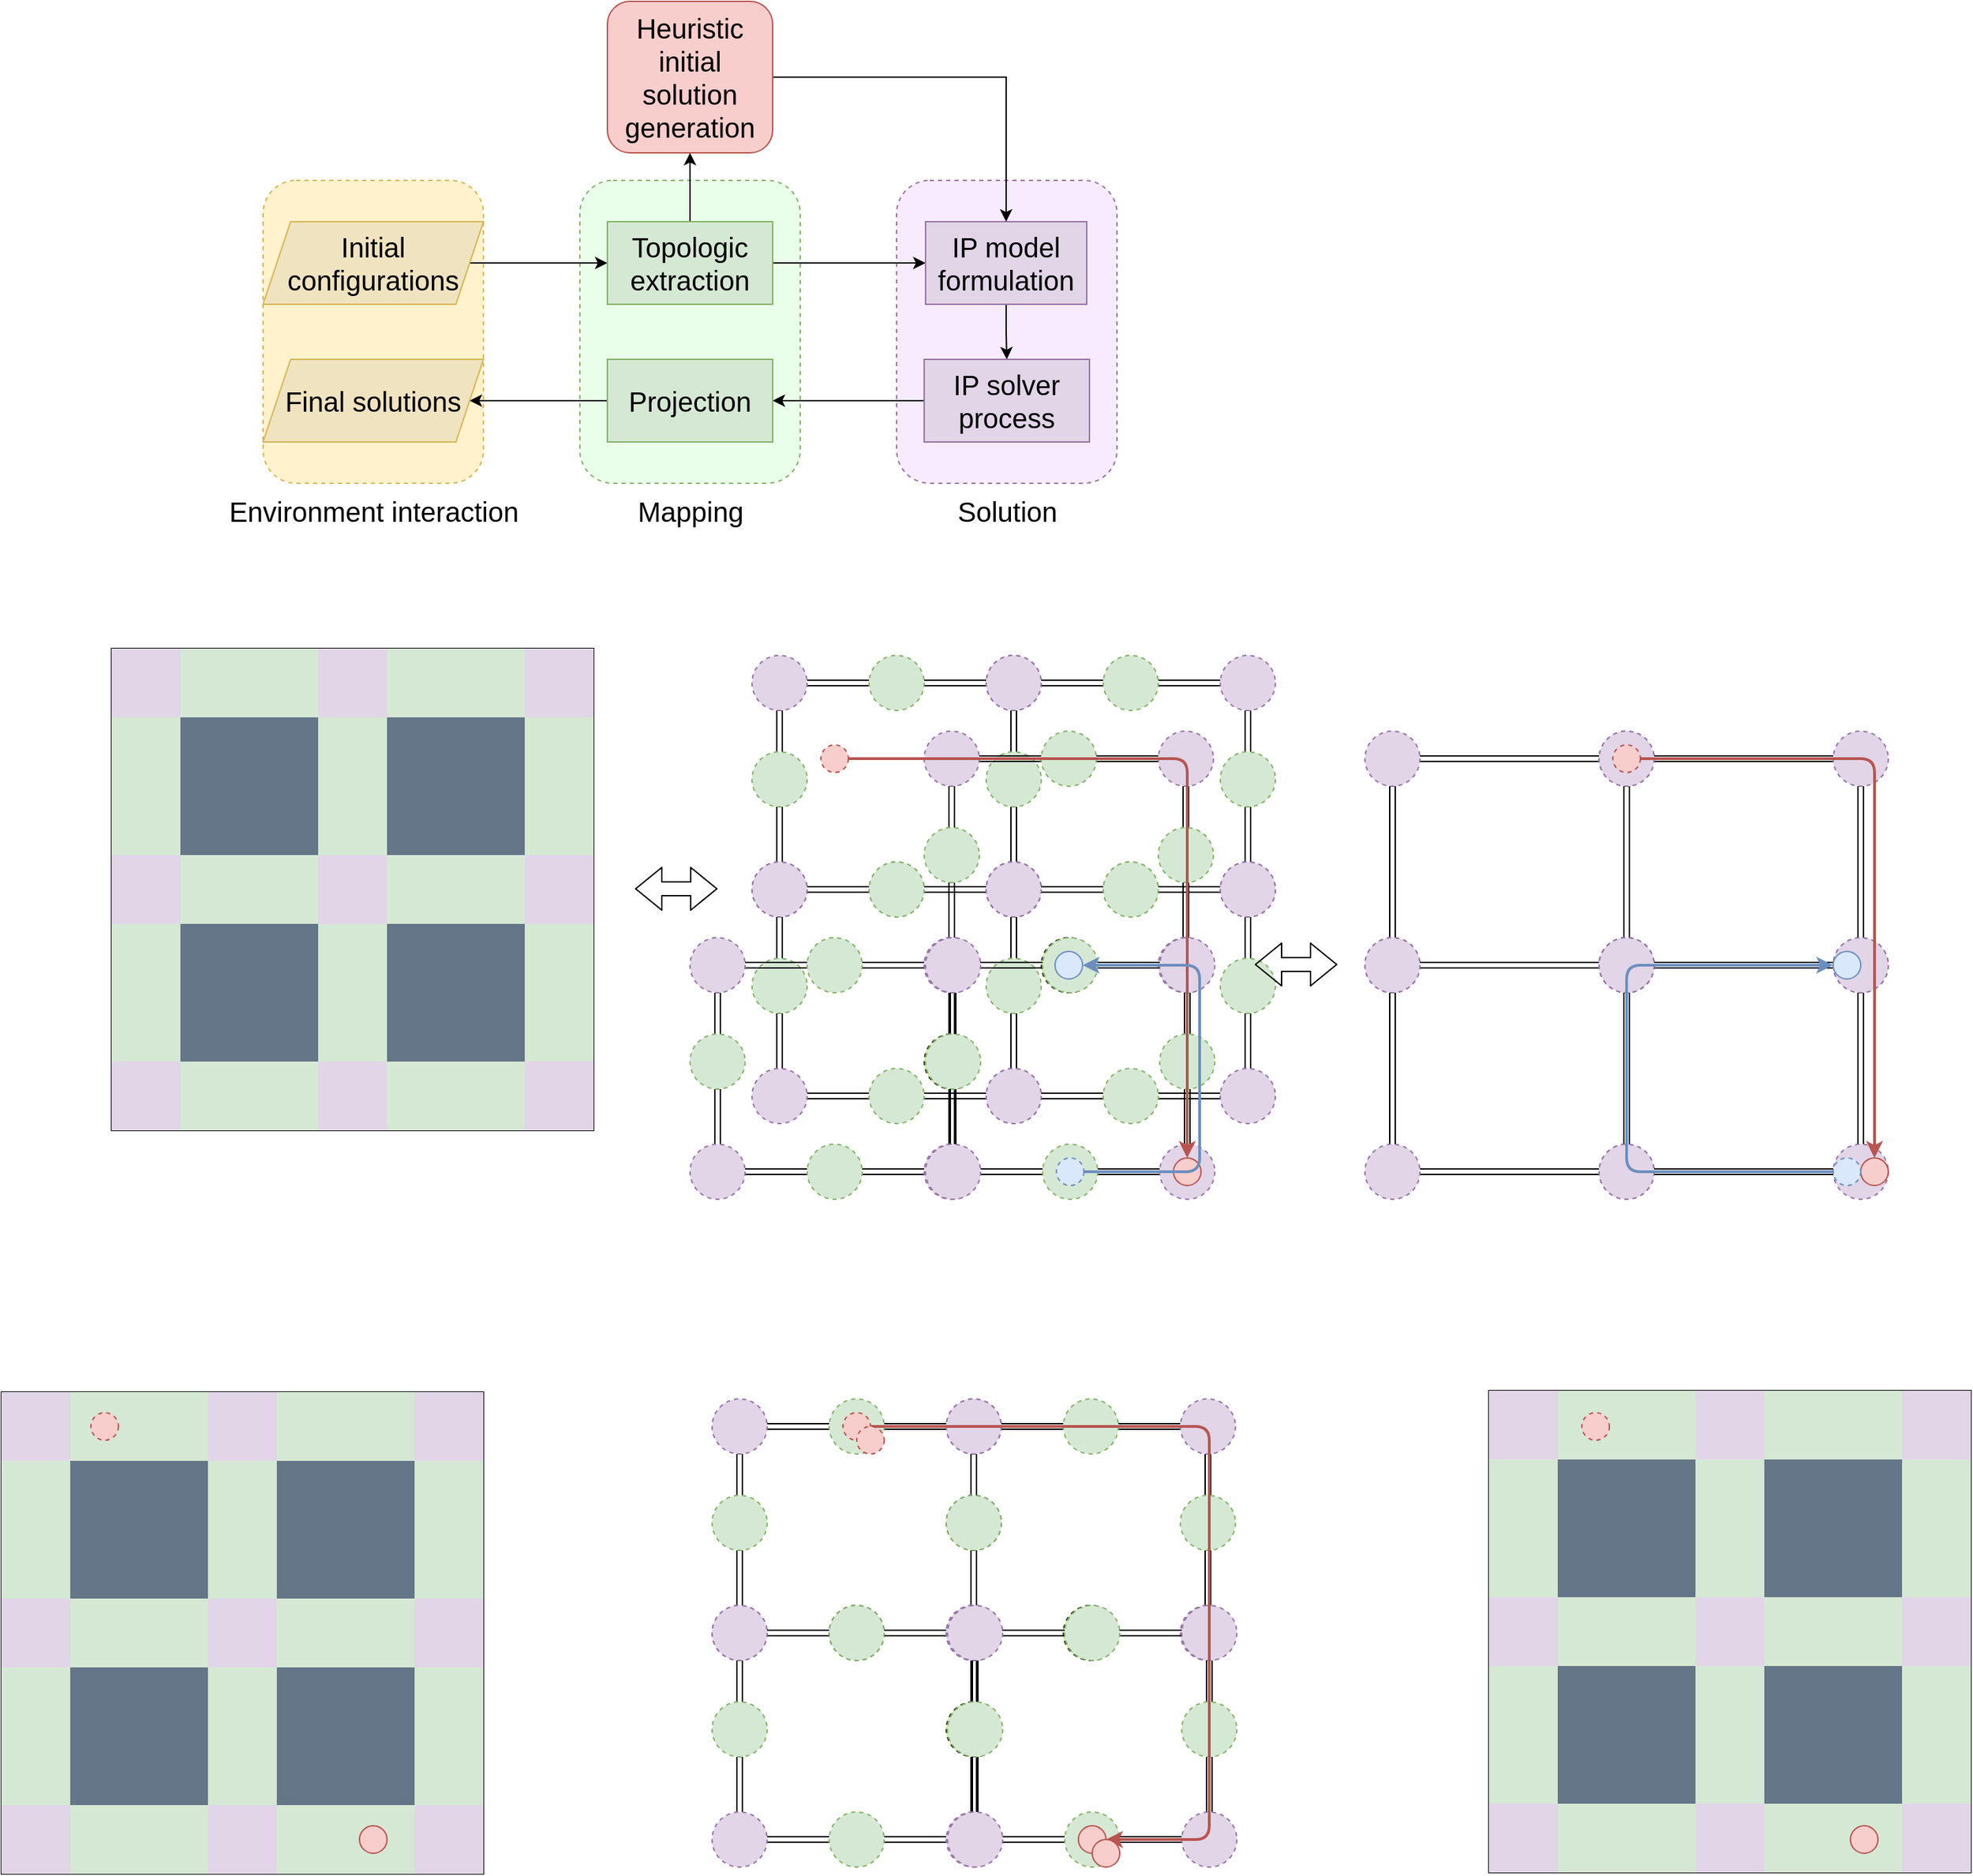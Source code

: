 <mxfile version="14.5.3" type="github">
  <diagram id="I2StB4HqvmvGapNNE5oy" name="Page-1">
    <mxGraphModel dx="2003" dy="695" grid="1" gridSize="10" guides="1" tooltips="1" connect="1" arrows="1" fold="1" page="1" pageScale="1" pageWidth="827" pageHeight="1169" math="0" shadow="0">
      <root>
        <mxCell id="0" />
        <mxCell id="1" parent="0" />
        <mxCell id="PMEJsE3CoTqAWys0NIsd-23" value="" style="rounded=1;whiteSpace=wrap;html=1;strokeColor=#d6b656;fillColor=#FFF2CC;dashed=1;" vertex="1" parent="1">
          <mxGeometry x="120" y="290" width="160" height="220" as="geometry" />
        </mxCell>
        <mxCell id="PMEJsE3CoTqAWys0NIsd-22" value="" style="rounded=1;whiteSpace=wrap;html=1;strokeColor=#9673a6;fillColor=#F8EBFF;dashed=1;" vertex="1" parent="1">
          <mxGeometry x="580" y="290" width="160" height="220" as="geometry" />
        </mxCell>
        <mxCell id="PMEJsE3CoTqAWys0NIsd-20" value="" style="rounded=1;whiteSpace=wrap;html=1;strokeColor=#82b366;fillColor=#EAFFE9;dashed=1;" vertex="1" parent="1">
          <mxGeometry x="350" y="290" width="160" height="220" as="geometry" />
        </mxCell>
        <mxCell id="PMEJsE3CoTqAWys0NIsd-4" style="edgeStyle=orthogonalEdgeStyle;rounded=0;orthogonalLoop=1;jettySize=auto;html=1;exitX=1;exitY=0.5;exitDx=0;exitDy=0;entryX=0;entryY=0.5;entryDx=0;entryDy=0;" edge="1" parent="1" source="PMEJsE3CoTqAWys0NIsd-5" target="PMEJsE3CoTqAWys0NIsd-2">
          <mxGeometry relative="1" as="geometry">
            <mxPoint x="330" y="350" as="sourcePoint" />
          </mxGeometry>
        </mxCell>
        <mxCell id="PMEJsE3CoTqAWys0NIsd-7" value="" style="edgeStyle=orthogonalEdgeStyle;rounded=0;orthogonalLoop=1;jettySize=auto;html=1;" edge="1" parent="1" source="PMEJsE3CoTqAWys0NIsd-2" target="PMEJsE3CoTqAWys0NIsd-6">
          <mxGeometry relative="1" as="geometry" />
        </mxCell>
        <mxCell id="PMEJsE3CoTqAWys0NIsd-10" value="" style="edgeStyle=orthogonalEdgeStyle;rounded=0;orthogonalLoop=1;jettySize=auto;html=1;" edge="1" parent="1" source="PMEJsE3CoTqAWys0NIsd-2">
          <mxGeometry relative="1" as="geometry">
            <mxPoint x="430" y="270" as="targetPoint" />
          </mxGeometry>
        </mxCell>
        <mxCell id="PMEJsE3CoTqAWys0NIsd-2" value="&lt;font style=&quot;font-size: 20px&quot;&gt;Topologic extraction&lt;/font&gt;" style="rounded=0;whiteSpace=wrap;html=1;fillColor=#d5e8d4;strokeColor=#82b366;" vertex="1" parent="1">
          <mxGeometry x="370" y="320" width="120" height="60" as="geometry" />
        </mxCell>
        <mxCell id="PMEJsE3CoTqAWys0NIsd-5" value="&lt;font style=&quot;font-size: 20px&quot;&gt;Initial configurations&lt;/font&gt;" style="shape=parallelogram;perimeter=parallelogramPerimeter;whiteSpace=wrap;html=1;fixedSize=1;strokeColor=#d6b656;fillColor=#F0E3C0;" vertex="1" parent="1">
          <mxGeometry x="120" y="320" width="160" height="60" as="geometry" />
        </mxCell>
        <mxCell id="PMEJsE3CoTqAWys0NIsd-13" value="" style="edgeStyle=orthogonalEdgeStyle;rounded=0;orthogonalLoop=1;jettySize=auto;html=1;" edge="1" parent="1" source="PMEJsE3CoTqAWys0NIsd-6" target="PMEJsE3CoTqAWys0NIsd-12">
          <mxGeometry relative="1" as="geometry" />
        </mxCell>
        <mxCell id="PMEJsE3CoTqAWys0NIsd-6" value="&lt;font style=&quot;font-size: 20px&quot;&gt;IP model formulation&lt;/font&gt;" style="rounded=0;whiteSpace=wrap;html=1;fillColor=#e1d5e7;strokeColor=#9673a6;" vertex="1" parent="1">
          <mxGeometry x="601" y="320" width="117" height="60" as="geometry" />
        </mxCell>
        <mxCell id="PMEJsE3CoTqAWys0NIsd-11" style="edgeStyle=orthogonalEdgeStyle;rounded=0;orthogonalLoop=1;jettySize=auto;html=1;exitX=1;exitY=0.5;exitDx=0;exitDy=0;entryX=0.5;entryY=0;entryDx=0;entryDy=0;" edge="1" parent="1" source="PMEJsE3CoTqAWys0NIsd-19" target="PMEJsE3CoTqAWys0NIsd-6">
          <mxGeometry relative="1" as="geometry">
            <mxPoint x="490" y="240" as="sourcePoint" />
          </mxGeometry>
        </mxCell>
        <mxCell id="PMEJsE3CoTqAWys0NIsd-18" value="" style="edgeStyle=orthogonalEdgeStyle;rounded=0;orthogonalLoop=1;jettySize=auto;html=1;" edge="1" parent="1" source="PMEJsE3CoTqAWys0NIsd-12" target="PMEJsE3CoTqAWys0NIsd-14">
          <mxGeometry relative="1" as="geometry" />
        </mxCell>
        <mxCell id="PMEJsE3CoTqAWys0NIsd-12" value="&lt;font style=&quot;font-size: 20px&quot;&gt;IP solver process&lt;/font&gt;" style="whiteSpace=wrap;html=1;rounded=0;fillColor=#e1d5e7;strokeColor=#9673a6;" vertex="1" parent="1">
          <mxGeometry x="600" y="420" width="120" height="60" as="geometry" />
        </mxCell>
        <mxCell id="PMEJsE3CoTqAWys0NIsd-17" value="" style="edgeStyle=orthogonalEdgeStyle;rounded=0;orthogonalLoop=1;jettySize=auto;html=1;" edge="1" parent="1" source="PMEJsE3CoTqAWys0NIsd-14" target="PMEJsE3CoTqAWys0NIsd-16">
          <mxGeometry relative="1" as="geometry" />
        </mxCell>
        <mxCell id="PMEJsE3CoTqAWys0NIsd-14" value="&lt;font style=&quot;font-size: 20px&quot;&gt;Projection&lt;/font&gt;" style="whiteSpace=wrap;html=1;rounded=0;fillColor=#d5e8d4;strokeColor=#82b366;" vertex="1" parent="1">
          <mxGeometry x="370" y="420" width="120" height="60" as="geometry" />
        </mxCell>
        <mxCell id="PMEJsE3CoTqAWys0NIsd-16" value="&lt;font style=&quot;font-size: 20px&quot;&gt;Final solutions&lt;/font&gt;" style="shape=parallelogram;perimeter=parallelogramPerimeter;whiteSpace=wrap;html=1;fixedSize=1;rounded=0;strokeColor=#d6b656;fillColor=#F0E3C0;" vertex="1" parent="1">
          <mxGeometry x="120" y="420" width="160" height="60" as="geometry" />
        </mxCell>
        <mxCell id="PMEJsE3CoTqAWys0NIsd-19" value="&lt;span&gt;&lt;font style=&quot;font-size: 20px&quot;&gt;Heuristic initial solution generation&lt;/font&gt;&lt;/span&gt;" style="rounded=1;whiteSpace=wrap;html=1;fillColor=#f8cecc;strokeColor=#b85450;" vertex="1" parent="1">
          <mxGeometry x="370" y="160" width="120" height="110" as="geometry" />
        </mxCell>
        <mxCell id="PMEJsE3CoTqAWys0NIsd-24" value="&lt;font style=&quot;font-size: 20px&quot;&gt;Environment interaction&lt;/font&gt;" style="text;html=1;align=center;verticalAlign=middle;resizable=0;points=[];autosize=1;" vertex="1" parent="1">
          <mxGeometry x="85" y="520" width="230" height="20" as="geometry" />
        </mxCell>
        <mxCell id="PMEJsE3CoTqAWys0NIsd-25" value="&lt;font style=&quot;font-size: 20px&quot;&gt;Mapping&lt;/font&gt;" style="text;html=1;align=center;verticalAlign=middle;resizable=0;points=[];autosize=1;" vertex="1" parent="1">
          <mxGeometry x="385" y="520" width="90" height="20" as="geometry" />
        </mxCell>
        <mxCell id="PMEJsE3CoTqAWys0NIsd-26" value="&lt;font style=&quot;font-size: 20px&quot;&gt;Solution&lt;/font&gt;" style="text;html=1;align=center;verticalAlign=middle;resizable=0;points=[];autosize=1;" vertex="1" parent="1">
          <mxGeometry x="615" y="520" width="90" height="20" as="geometry" />
        </mxCell>
        <mxCell id="PMEJsE3CoTqAWys0NIsd-29" value="" style="edgeStyle=orthogonalEdgeStyle;rounded=0;orthogonalLoop=1;jettySize=auto;html=1;shape=link;" edge="1" parent="1" source="PMEJsE3CoTqAWys0NIsd-27" target="PMEJsE3CoTqAWys0NIsd-28">
          <mxGeometry relative="1" as="geometry" />
        </mxCell>
        <mxCell id="PMEJsE3CoTqAWys0NIsd-27" value="" style="ellipse;whiteSpace=wrap;html=1;aspect=fixed;dashed=1;fillColor=#e1d5e7;strokeColor=#9673a6;" vertex="1" parent="1">
          <mxGeometry x="475" y="635" width="40" height="40" as="geometry" />
        </mxCell>
        <mxCell id="PMEJsE3CoTqAWys0NIsd-31" value="" style="edgeStyle=orthogonalEdgeStyle;rounded=0;orthogonalLoop=1;jettySize=auto;html=1;shape=link;" edge="1" parent="1" source="PMEJsE3CoTqAWys0NIsd-28" target="PMEJsE3CoTqAWys0NIsd-30">
          <mxGeometry relative="1" as="geometry" />
        </mxCell>
        <mxCell id="PMEJsE3CoTqAWys0NIsd-28" value="" style="ellipse;whiteSpace=wrap;html=1;aspect=fixed;dashed=1;fillColor=#d5e8d4;strokeColor=#82b366;" vertex="1" parent="1">
          <mxGeometry x="560" y="635" width="40" height="40" as="geometry" />
        </mxCell>
        <mxCell id="PMEJsE3CoTqAWys0NIsd-33" value="" style="edgeStyle=orthogonalEdgeStyle;rounded=0;orthogonalLoop=1;jettySize=auto;html=1;shape=link;" edge="1" parent="1" source="PMEJsE3CoTqAWys0NIsd-30" target="PMEJsE3CoTqAWys0NIsd-32">
          <mxGeometry relative="1" as="geometry" />
        </mxCell>
        <mxCell id="PMEJsE3CoTqAWys0NIsd-30" value="" style="ellipse;whiteSpace=wrap;html=1;aspect=fixed;dashed=1;fillColor=#e1d5e7;strokeColor=#9673a6;" vertex="1" parent="1">
          <mxGeometry x="645" y="635" width="40" height="40" as="geometry" />
        </mxCell>
        <mxCell id="PMEJsE3CoTqAWys0NIsd-35" value="" style="edgeStyle=orthogonalEdgeStyle;rounded=0;orthogonalLoop=1;jettySize=auto;html=1;shape=link;" edge="1" parent="1" source="PMEJsE3CoTqAWys0NIsd-32" target="PMEJsE3CoTqAWys0NIsd-34">
          <mxGeometry relative="1" as="geometry" />
        </mxCell>
        <mxCell id="PMEJsE3CoTqAWys0NIsd-32" value="" style="ellipse;whiteSpace=wrap;html=1;aspect=fixed;dashed=1;fillColor=#d5e8d4;strokeColor=#82b366;" vertex="1" parent="1">
          <mxGeometry x="645" y="705" width="40" height="40" as="geometry" />
        </mxCell>
        <mxCell id="PMEJsE3CoTqAWys0NIsd-37" value="" style="edgeStyle=orthogonalEdgeStyle;rounded=0;orthogonalLoop=1;jettySize=auto;html=1;shape=link;" edge="1" parent="1" source="PMEJsE3CoTqAWys0NIsd-34" target="PMEJsE3CoTqAWys0NIsd-36">
          <mxGeometry relative="1" as="geometry" />
        </mxCell>
        <mxCell id="PMEJsE3CoTqAWys0NIsd-34" value="" style="ellipse;whiteSpace=wrap;html=1;aspect=fixed;dashed=1;fillColor=#e1d5e7;strokeColor=#9673a6;" vertex="1" parent="1">
          <mxGeometry x="645" y="785" width="40" height="40" as="geometry" />
        </mxCell>
        <mxCell id="PMEJsE3CoTqAWys0NIsd-39" value="" style="edgeStyle=orthogonalEdgeStyle;rounded=0;orthogonalLoop=1;jettySize=auto;html=1;shape=link;" edge="1" parent="1" source="PMEJsE3CoTqAWys0NIsd-36" target="PMEJsE3CoTqAWys0NIsd-38">
          <mxGeometry relative="1" as="geometry" />
        </mxCell>
        <mxCell id="PMEJsE3CoTqAWys0NIsd-36" value="" style="ellipse;whiteSpace=wrap;html=1;aspect=fixed;dashed=1;fillColor=#d5e8d4;strokeColor=#82b366;" vertex="1" parent="1">
          <mxGeometry x="560" y="785" width="40" height="40" as="geometry" />
        </mxCell>
        <mxCell id="PMEJsE3CoTqAWys0NIsd-40" value="" style="edgeStyle=orthogonalEdgeStyle;rounded=0;orthogonalLoop=1;jettySize=auto;html=1;shape=link;" edge="1" parent="1" source="PMEJsE3CoTqAWys0NIsd-38">
          <mxGeometry relative="1" as="geometry">
            <mxPoint x="495" y="745" as="targetPoint" />
          </mxGeometry>
        </mxCell>
        <mxCell id="PMEJsE3CoTqAWys0NIsd-38" value="" style="ellipse;whiteSpace=wrap;html=1;aspect=fixed;dashed=1;fillColor=#e1d5e7;strokeColor=#9673a6;" vertex="1" parent="1">
          <mxGeometry x="475" y="785" width="40" height="40" as="geometry" />
        </mxCell>
        <mxCell id="PMEJsE3CoTqAWys0NIsd-42" value="" style="edgeStyle=orthogonalEdgeStyle;rounded=0;orthogonalLoop=1;jettySize=auto;html=1;shape=link;" edge="1" parent="1" source="PMEJsE3CoTqAWys0NIsd-41" target="PMEJsE3CoTqAWys0NIsd-27">
          <mxGeometry relative="1" as="geometry" />
        </mxCell>
        <mxCell id="PMEJsE3CoTqAWys0NIsd-41" value="" style="ellipse;whiteSpace=wrap;html=1;aspect=fixed;dashed=1;fillColor=#d5e8d4;strokeColor=#82b366;" vertex="1" parent="1">
          <mxGeometry x="475" y="705" width="40" height="40" as="geometry" />
        </mxCell>
        <mxCell id="PMEJsE3CoTqAWys0NIsd-59" value="" style="shape=table;html=1;whiteSpace=wrap;startSize=0;container=1;collapsible=0;childLayout=tableLayout;" vertex="1" parent="1">
          <mxGeometry x="10" y="630" width="350" height="350" as="geometry" />
        </mxCell>
        <mxCell id="PMEJsE3CoTqAWys0NIsd-60" value="" style="shape=partialRectangle;html=1;whiteSpace=wrap;collapsible=0;dropTarget=0;pointerEvents=0;fillColor=none;top=0;left=0;bottom=0;right=0;points=[[0,0.5],[1,0.5]];portConstraint=eastwest;" vertex="1" parent="PMEJsE3CoTqAWys0NIsd-59">
          <mxGeometry width="350" height="50" as="geometry" />
        </mxCell>
        <mxCell id="PMEJsE3CoTqAWys0NIsd-61" value="" style="shape=partialRectangle;html=1;whiteSpace=wrap;connectable=0;overflow=hidden;fillColor=#e1d5e7;top=0;left=0;bottom=0;right=0;strokeColor=#9673a6;" vertex="1" parent="PMEJsE3CoTqAWys0NIsd-60">
          <mxGeometry width="50" height="50" as="geometry" />
        </mxCell>
        <mxCell id="PMEJsE3CoTqAWys0NIsd-62" value="" style="shape=partialRectangle;html=1;whiteSpace=wrap;connectable=0;overflow=hidden;fillColor=#d5e8d4;top=0;left=0;bottom=0;right=0;strokeColor=#82b366;" vertex="1" parent="PMEJsE3CoTqAWys0NIsd-60">
          <mxGeometry x="50" width="50" height="50" as="geometry" />
        </mxCell>
        <mxCell id="PMEJsE3CoTqAWys0NIsd-63" value="" style="shape=partialRectangle;html=1;whiteSpace=wrap;connectable=0;overflow=hidden;fillColor=#d5e8d4;top=0;left=0;bottom=0;right=0;strokeColor=#82b366;" vertex="1" parent="PMEJsE3CoTqAWys0NIsd-60">
          <mxGeometry x="100" width="50" height="50" as="geometry" />
        </mxCell>
        <mxCell id="PMEJsE3CoTqAWys0NIsd-64" value="" style="shape=partialRectangle;html=1;whiteSpace=wrap;connectable=0;overflow=hidden;fillColor=#e1d5e7;top=0;left=0;bottom=0;right=0;strokeColor=#9673a6;" vertex="1" parent="PMEJsE3CoTqAWys0NIsd-60">
          <mxGeometry x="150" width="50" height="50" as="geometry" />
        </mxCell>
        <mxCell id="PMEJsE3CoTqAWys0NIsd-65" value="" style="shape=partialRectangle;html=1;whiteSpace=wrap;connectable=0;overflow=hidden;fillColor=#d5e8d4;top=0;left=0;bottom=0;right=0;strokeColor=#82b366;" vertex="1" parent="PMEJsE3CoTqAWys0NIsd-60">
          <mxGeometry x="200" width="50" height="50" as="geometry" />
        </mxCell>
        <mxCell id="PMEJsE3CoTqAWys0NIsd-66" value="" style="shape=partialRectangle;html=1;whiteSpace=wrap;connectable=0;overflow=hidden;fillColor=#d5e8d4;top=0;left=0;bottom=0;right=0;strokeColor=#82b366;" vertex="1" parent="PMEJsE3CoTqAWys0NIsd-60">
          <mxGeometry x="250" width="50" height="50" as="geometry" />
        </mxCell>
        <mxCell id="PMEJsE3CoTqAWys0NIsd-67" value="" style="shape=partialRectangle;html=1;whiteSpace=wrap;connectable=0;overflow=hidden;fillColor=#e1d5e7;top=0;left=0;bottom=0;right=0;strokeColor=#9673a6;" vertex="1" parent="PMEJsE3CoTqAWys0NIsd-60">
          <mxGeometry x="300" width="50" height="50" as="geometry" />
        </mxCell>
        <mxCell id="PMEJsE3CoTqAWys0NIsd-68" value="" style="shape=partialRectangle;html=1;whiteSpace=wrap;collapsible=0;dropTarget=0;pointerEvents=0;fillColor=none;top=0;left=0;bottom=0;right=0;points=[[0,0.5],[1,0.5]];portConstraint=eastwest;" vertex="1" parent="PMEJsE3CoTqAWys0NIsd-59">
          <mxGeometry y="50" width="350" height="50" as="geometry" />
        </mxCell>
        <mxCell id="PMEJsE3CoTqAWys0NIsd-69" value="" style="shape=partialRectangle;html=1;whiteSpace=wrap;connectable=0;overflow=hidden;fillColor=#d5e8d4;top=0;left=0;bottom=0;right=0;strokeColor=#82b366;" vertex="1" parent="PMEJsE3CoTqAWys0NIsd-68">
          <mxGeometry width="50" height="50" as="geometry" />
        </mxCell>
        <mxCell id="PMEJsE3CoTqAWys0NIsd-70" value="" style="shape=partialRectangle;html=1;whiteSpace=wrap;connectable=0;overflow=hidden;fillColor=#647687;top=0;left=0;bottom=0;right=0;strokeColor=#314354;fontColor=#ffffff;" vertex="1" parent="PMEJsE3CoTqAWys0NIsd-68">
          <mxGeometry x="50" width="50" height="50" as="geometry" />
        </mxCell>
        <mxCell id="PMEJsE3CoTqAWys0NIsd-71" value="" style="shape=partialRectangle;html=1;whiteSpace=wrap;connectable=0;overflow=hidden;fillColor=#647687;top=0;left=0;bottom=0;right=0;strokeColor=#314354;fontColor=#ffffff;" vertex="1" parent="PMEJsE3CoTqAWys0NIsd-68">
          <mxGeometry x="100" width="50" height="50" as="geometry" />
        </mxCell>
        <mxCell id="PMEJsE3CoTqAWys0NIsd-72" value="" style="shape=partialRectangle;html=1;whiteSpace=wrap;connectable=0;overflow=hidden;fillColor=#d5e8d4;top=0;left=0;bottom=0;right=0;strokeColor=#82b366;" vertex="1" parent="PMEJsE3CoTqAWys0NIsd-68">
          <mxGeometry x="150" width="50" height="50" as="geometry" />
        </mxCell>
        <mxCell id="PMEJsE3CoTqAWys0NIsd-73" value="" style="shape=partialRectangle;html=1;whiteSpace=wrap;connectable=0;overflow=hidden;fillColor=#647687;top=0;left=0;bottom=0;right=0;strokeColor=#314354;fontColor=#ffffff;" vertex="1" parent="PMEJsE3CoTqAWys0NIsd-68">
          <mxGeometry x="200" width="50" height="50" as="geometry" />
        </mxCell>
        <mxCell id="PMEJsE3CoTqAWys0NIsd-74" value="" style="shape=partialRectangle;html=1;whiteSpace=wrap;connectable=0;overflow=hidden;fillColor=#647687;top=0;left=0;bottom=0;right=0;strokeColor=#314354;fontColor=#ffffff;" vertex="1" parent="PMEJsE3CoTqAWys0NIsd-68">
          <mxGeometry x="250" width="50" height="50" as="geometry" />
        </mxCell>
        <mxCell id="PMEJsE3CoTqAWys0NIsd-75" value="" style="shape=partialRectangle;html=1;whiteSpace=wrap;connectable=0;overflow=hidden;fillColor=#d5e8d4;top=0;left=0;bottom=0;right=0;strokeColor=#82b366;" vertex="1" parent="PMEJsE3CoTqAWys0NIsd-68">
          <mxGeometry x="300" width="50" height="50" as="geometry" />
        </mxCell>
        <mxCell id="PMEJsE3CoTqAWys0NIsd-76" value="" style="shape=partialRectangle;html=1;whiteSpace=wrap;collapsible=0;dropTarget=0;pointerEvents=0;fillColor=none;top=0;left=0;bottom=0;right=0;points=[[0,0.5],[1,0.5]];portConstraint=eastwest;" vertex="1" parent="PMEJsE3CoTqAWys0NIsd-59">
          <mxGeometry y="100" width="350" height="50" as="geometry" />
        </mxCell>
        <mxCell id="PMEJsE3CoTqAWys0NIsd-77" value="" style="shape=partialRectangle;html=1;whiteSpace=wrap;connectable=0;overflow=hidden;fillColor=#d5e8d4;top=0;left=0;bottom=0;right=0;strokeColor=#82b366;" vertex="1" parent="PMEJsE3CoTqAWys0NIsd-76">
          <mxGeometry width="50" height="50" as="geometry" />
        </mxCell>
        <mxCell id="PMEJsE3CoTqAWys0NIsd-78" value="" style="shape=partialRectangle;html=1;whiteSpace=wrap;connectable=0;overflow=hidden;fillColor=#647687;top=0;left=0;bottom=0;right=0;strokeColor=#314354;fontColor=#ffffff;" vertex="1" parent="PMEJsE3CoTqAWys0NIsd-76">
          <mxGeometry x="50" width="50" height="50" as="geometry" />
        </mxCell>
        <mxCell id="PMEJsE3CoTqAWys0NIsd-79" value="" style="shape=partialRectangle;html=1;whiteSpace=wrap;connectable=0;overflow=hidden;fillColor=#647687;top=0;left=0;bottom=0;right=0;strokeColor=#314354;fontColor=#ffffff;" vertex="1" parent="PMEJsE3CoTqAWys0NIsd-76">
          <mxGeometry x="100" width="50" height="50" as="geometry" />
        </mxCell>
        <mxCell id="PMEJsE3CoTqAWys0NIsd-80" value="" style="shape=partialRectangle;html=1;whiteSpace=wrap;connectable=0;overflow=hidden;fillColor=#d5e8d4;top=0;left=0;bottom=0;right=0;strokeColor=#82b366;" vertex="1" parent="PMEJsE3CoTqAWys0NIsd-76">
          <mxGeometry x="150" width="50" height="50" as="geometry" />
        </mxCell>
        <mxCell id="PMEJsE3CoTqAWys0NIsd-81" value="" style="shape=partialRectangle;html=1;whiteSpace=wrap;connectable=0;overflow=hidden;fillColor=#647687;top=0;left=0;bottom=0;right=0;strokeColor=#314354;fontColor=#ffffff;" vertex="1" parent="PMEJsE3CoTqAWys0NIsd-76">
          <mxGeometry x="200" width="50" height="50" as="geometry" />
        </mxCell>
        <mxCell id="PMEJsE3CoTqAWys0NIsd-82" value="" style="shape=partialRectangle;html=1;whiteSpace=wrap;connectable=0;overflow=hidden;fillColor=#647687;top=0;left=0;bottom=0;right=0;strokeColor=#314354;fontColor=#ffffff;" vertex="1" parent="PMEJsE3CoTqAWys0NIsd-76">
          <mxGeometry x="250" width="50" height="50" as="geometry" />
        </mxCell>
        <mxCell id="PMEJsE3CoTqAWys0NIsd-83" value="" style="shape=partialRectangle;html=1;whiteSpace=wrap;connectable=0;overflow=hidden;fillColor=#d5e8d4;top=0;left=0;bottom=0;right=0;strokeColor=#82b366;" vertex="1" parent="PMEJsE3CoTqAWys0NIsd-76">
          <mxGeometry x="300" width="50" height="50" as="geometry" />
        </mxCell>
        <mxCell id="PMEJsE3CoTqAWys0NIsd-84" value="" style="shape=partialRectangle;html=1;whiteSpace=wrap;collapsible=0;dropTarget=0;pointerEvents=0;fillColor=none;top=0;left=0;bottom=0;right=0;points=[[0,0.5],[1,0.5]];portConstraint=eastwest;" vertex="1" parent="PMEJsE3CoTqAWys0NIsd-59">
          <mxGeometry y="150" width="350" height="50" as="geometry" />
        </mxCell>
        <mxCell id="PMEJsE3CoTqAWys0NIsd-85" value="" style="shape=partialRectangle;html=1;whiteSpace=wrap;connectable=0;overflow=hidden;fillColor=#e1d5e7;top=0;left=0;bottom=0;right=0;strokeColor=#9673a6;" vertex="1" parent="PMEJsE3CoTqAWys0NIsd-84">
          <mxGeometry width="50" height="50" as="geometry" />
        </mxCell>
        <mxCell id="PMEJsE3CoTqAWys0NIsd-86" value="" style="shape=partialRectangle;html=1;whiteSpace=wrap;connectable=0;overflow=hidden;fillColor=#d5e8d4;top=0;left=0;bottom=0;right=0;strokeColor=#82b366;" vertex="1" parent="PMEJsE3CoTqAWys0NIsd-84">
          <mxGeometry x="50" width="50" height="50" as="geometry" />
        </mxCell>
        <mxCell id="PMEJsE3CoTqAWys0NIsd-87" value="" style="shape=partialRectangle;html=1;whiteSpace=wrap;connectable=0;overflow=hidden;fillColor=#d5e8d4;top=0;left=0;bottom=0;right=0;strokeColor=#82b366;" vertex="1" parent="PMEJsE3CoTqAWys0NIsd-84">
          <mxGeometry x="100" width="50" height="50" as="geometry" />
        </mxCell>
        <mxCell id="PMEJsE3CoTqAWys0NIsd-88" value="" style="shape=partialRectangle;html=1;whiteSpace=wrap;connectable=0;overflow=hidden;fillColor=#e1d5e7;top=0;left=0;bottom=0;right=0;strokeColor=#9673a6;" vertex="1" parent="PMEJsE3CoTqAWys0NIsd-84">
          <mxGeometry x="150" width="50" height="50" as="geometry" />
        </mxCell>
        <mxCell id="PMEJsE3CoTqAWys0NIsd-89" value="" style="shape=partialRectangle;html=1;whiteSpace=wrap;connectable=0;overflow=hidden;fillColor=#d5e8d4;top=0;left=0;bottom=0;right=0;strokeColor=#82b366;" vertex="1" parent="PMEJsE3CoTqAWys0NIsd-84">
          <mxGeometry x="200" width="50" height="50" as="geometry" />
        </mxCell>
        <mxCell id="PMEJsE3CoTqAWys0NIsd-90" value="" style="shape=partialRectangle;html=1;whiteSpace=wrap;connectable=0;overflow=hidden;fillColor=#d5e8d4;top=0;left=0;bottom=0;right=0;strokeColor=#82b366;" vertex="1" parent="PMEJsE3CoTqAWys0NIsd-84">
          <mxGeometry x="250" width="50" height="50" as="geometry" />
        </mxCell>
        <mxCell id="PMEJsE3CoTqAWys0NIsd-91" value="" style="shape=partialRectangle;html=1;whiteSpace=wrap;connectable=0;overflow=hidden;fillColor=#e1d5e7;top=0;left=0;bottom=0;right=0;strokeColor=#9673a6;" vertex="1" parent="PMEJsE3CoTqAWys0NIsd-84">
          <mxGeometry x="300" width="50" height="50" as="geometry" />
        </mxCell>
        <mxCell id="PMEJsE3CoTqAWys0NIsd-92" value="" style="shape=partialRectangle;html=1;whiteSpace=wrap;collapsible=0;dropTarget=0;pointerEvents=0;fillColor=none;top=0;left=0;bottom=0;right=0;points=[[0,0.5],[1,0.5]];portConstraint=eastwest;" vertex="1" parent="PMEJsE3CoTqAWys0NIsd-59">
          <mxGeometry y="200" width="350" height="50" as="geometry" />
        </mxCell>
        <mxCell id="PMEJsE3CoTqAWys0NIsd-93" value="" style="shape=partialRectangle;html=1;whiteSpace=wrap;connectable=0;overflow=hidden;fillColor=#d5e8d4;top=0;left=0;bottom=0;right=0;strokeColor=#82b366;" vertex="1" parent="PMEJsE3CoTqAWys0NIsd-92">
          <mxGeometry width="50" height="50" as="geometry" />
        </mxCell>
        <mxCell id="PMEJsE3CoTqAWys0NIsd-94" value="" style="shape=partialRectangle;html=1;whiteSpace=wrap;connectable=0;overflow=hidden;fillColor=#647687;top=0;left=0;bottom=0;right=0;strokeColor=#314354;fontColor=#ffffff;" vertex="1" parent="PMEJsE3CoTqAWys0NIsd-92">
          <mxGeometry x="50" width="50" height="50" as="geometry" />
        </mxCell>
        <mxCell id="PMEJsE3CoTqAWys0NIsd-95" value="" style="shape=partialRectangle;html=1;whiteSpace=wrap;connectable=0;overflow=hidden;fillColor=#647687;top=0;left=0;bottom=0;right=0;strokeColor=#314354;fontColor=#ffffff;" vertex="1" parent="PMEJsE3CoTqAWys0NIsd-92">
          <mxGeometry x="100" width="50" height="50" as="geometry" />
        </mxCell>
        <mxCell id="PMEJsE3CoTqAWys0NIsd-96" value="" style="shape=partialRectangle;html=1;whiteSpace=wrap;connectable=0;overflow=hidden;fillColor=#d5e8d4;top=0;left=0;bottom=0;right=0;strokeColor=#82b366;" vertex="1" parent="PMEJsE3CoTqAWys0NIsd-92">
          <mxGeometry x="150" width="50" height="50" as="geometry" />
        </mxCell>
        <mxCell id="PMEJsE3CoTqAWys0NIsd-97" value="" style="shape=partialRectangle;html=1;whiteSpace=wrap;connectable=0;overflow=hidden;fillColor=#647687;top=0;left=0;bottom=0;right=0;strokeColor=#314354;fontColor=#ffffff;" vertex="1" parent="PMEJsE3CoTqAWys0NIsd-92">
          <mxGeometry x="200" width="50" height="50" as="geometry" />
        </mxCell>
        <mxCell id="PMEJsE3CoTqAWys0NIsd-98" value="" style="shape=partialRectangle;html=1;whiteSpace=wrap;connectable=0;overflow=hidden;fillColor=#647687;top=0;left=0;bottom=0;right=0;strokeColor=#314354;fontColor=#ffffff;" vertex="1" parent="PMEJsE3CoTqAWys0NIsd-92">
          <mxGeometry x="250" width="50" height="50" as="geometry" />
        </mxCell>
        <mxCell id="PMEJsE3CoTqAWys0NIsd-99" value="" style="shape=partialRectangle;html=1;whiteSpace=wrap;connectable=0;overflow=hidden;fillColor=#d5e8d4;top=0;left=0;bottom=0;right=0;strokeColor=#82b366;" vertex="1" parent="PMEJsE3CoTqAWys0NIsd-92">
          <mxGeometry x="300" width="50" height="50" as="geometry" />
        </mxCell>
        <mxCell id="PMEJsE3CoTqAWys0NIsd-100" value="" style="shape=partialRectangle;html=1;whiteSpace=wrap;collapsible=0;dropTarget=0;pointerEvents=0;fillColor=none;top=0;left=0;bottom=0;right=0;points=[[0,0.5],[1,0.5]];portConstraint=eastwest;" vertex="1" parent="PMEJsE3CoTqAWys0NIsd-59">
          <mxGeometry y="250" width="350" height="50" as="geometry" />
        </mxCell>
        <mxCell id="PMEJsE3CoTqAWys0NIsd-101" value="" style="shape=partialRectangle;html=1;whiteSpace=wrap;connectable=0;overflow=hidden;fillColor=#d5e8d4;top=0;left=0;bottom=0;right=0;strokeColor=#82b366;" vertex="1" parent="PMEJsE3CoTqAWys0NIsd-100">
          <mxGeometry width="50" height="50" as="geometry" />
        </mxCell>
        <mxCell id="PMEJsE3CoTqAWys0NIsd-102" value="" style="shape=partialRectangle;html=1;whiteSpace=wrap;connectable=0;overflow=hidden;fillColor=#647687;top=0;left=0;bottom=0;right=0;strokeColor=#314354;fontColor=#ffffff;" vertex="1" parent="PMEJsE3CoTqAWys0NIsd-100">
          <mxGeometry x="50" width="50" height="50" as="geometry" />
        </mxCell>
        <mxCell id="PMEJsE3CoTqAWys0NIsd-103" value="" style="shape=partialRectangle;html=1;whiteSpace=wrap;connectable=0;overflow=hidden;fillColor=#647687;top=0;left=0;bottom=0;right=0;strokeColor=#314354;fontColor=#ffffff;" vertex="1" parent="PMEJsE3CoTqAWys0NIsd-100">
          <mxGeometry x="100" width="50" height="50" as="geometry" />
        </mxCell>
        <mxCell id="PMEJsE3CoTqAWys0NIsd-104" value="" style="shape=partialRectangle;html=1;whiteSpace=wrap;connectable=0;overflow=hidden;fillColor=#d5e8d4;top=0;left=0;bottom=0;right=0;strokeColor=#82b366;" vertex="1" parent="PMEJsE3CoTqAWys0NIsd-100">
          <mxGeometry x="150" width="50" height="50" as="geometry" />
        </mxCell>
        <mxCell id="PMEJsE3CoTqAWys0NIsd-105" value="" style="shape=partialRectangle;html=1;whiteSpace=wrap;connectable=0;overflow=hidden;fillColor=#647687;top=0;left=0;bottom=0;right=0;strokeColor=#314354;fontColor=#ffffff;" vertex="1" parent="PMEJsE3CoTqAWys0NIsd-100">
          <mxGeometry x="200" width="50" height="50" as="geometry" />
        </mxCell>
        <mxCell id="PMEJsE3CoTqAWys0NIsd-106" value="" style="shape=partialRectangle;html=1;whiteSpace=wrap;connectable=0;overflow=hidden;fillColor=#647687;top=0;left=0;bottom=0;right=0;strokeColor=#314354;fontColor=#ffffff;" vertex="1" parent="PMEJsE3CoTqAWys0NIsd-100">
          <mxGeometry x="250" width="50" height="50" as="geometry" />
        </mxCell>
        <mxCell id="PMEJsE3CoTqAWys0NIsd-107" value="" style="shape=partialRectangle;html=1;whiteSpace=wrap;connectable=0;overflow=hidden;fillColor=#d5e8d4;top=0;left=0;bottom=0;right=0;strokeColor=#82b366;" vertex="1" parent="PMEJsE3CoTqAWys0NIsd-100">
          <mxGeometry x="300" width="50" height="50" as="geometry" />
        </mxCell>
        <mxCell id="PMEJsE3CoTqAWys0NIsd-108" value="" style="shape=partialRectangle;html=1;whiteSpace=wrap;collapsible=0;dropTarget=0;pointerEvents=0;fillColor=none;top=0;left=0;bottom=0;right=0;points=[[0,0.5],[1,0.5]];portConstraint=eastwest;" vertex="1" parent="PMEJsE3CoTqAWys0NIsd-59">
          <mxGeometry y="300" width="350" height="50" as="geometry" />
        </mxCell>
        <mxCell id="PMEJsE3CoTqAWys0NIsd-109" value="" style="shape=partialRectangle;html=1;whiteSpace=wrap;connectable=0;overflow=hidden;fillColor=#e1d5e7;top=0;left=0;bottom=0;right=0;strokeColor=#9673a6;" vertex="1" parent="PMEJsE3CoTqAWys0NIsd-108">
          <mxGeometry width="50" height="50" as="geometry" />
        </mxCell>
        <mxCell id="PMEJsE3CoTqAWys0NIsd-110" value="" style="shape=partialRectangle;html=1;whiteSpace=wrap;connectable=0;overflow=hidden;fillColor=#d5e8d4;top=0;left=0;bottom=0;right=0;strokeColor=#82b366;" vertex="1" parent="PMEJsE3CoTqAWys0NIsd-108">
          <mxGeometry x="50" width="50" height="50" as="geometry" />
        </mxCell>
        <mxCell id="PMEJsE3CoTqAWys0NIsd-111" value="" style="shape=partialRectangle;html=1;whiteSpace=wrap;connectable=0;overflow=hidden;fillColor=#d5e8d4;top=0;left=0;bottom=0;right=0;strokeColor=#82b366;" vertex="1" parent="PMEJsE3CoTqAWys0NIsd-108">
          <mxGeometry x="100" width="50" height="50" as="geometry" />
        </mxCell>
        <mxCell id="PMEJsE3CoTqAWys0NIsd-112" value="" style="shape=partialRectangle;html=1;whiteSpace=wrap;connectable=0;overflow=hidden;fillColor=#e1d5e7;top=0;left=0;bottom=0;right=0;strokeColor=#9673a6;" vertex="1" parent="PMEJsE3CoTqAWys0NIsd-108">
          <mxGeometry x="150" width="50" height="50" as="geometry" />
        </mxCell>
        <mxCell id="PMEJsE3CoTqAWys0NIsd-113" value="" style="shape=partialRectangle;html=1;whiteSpace=wrap;connectable=0;overflow=hidden;fillColor=#d5e8d4;top=0;left=0;bottom=0;right=0;strokeColor=#82b366;" vertex="1" parent="PMEJsE3CoTqAWys0NIsd-108">
          <mxGeometry x="200" width="50" height="50" as="geometry" />
        </mxCell>
        <mxCell id="PMEJsE3CoTqAWys0NIsd-114" value="" style="shape=partialRectangle;html=1;whiteSpace=wrap;connectable=0;overflow=hidden;fillColor=#d5e8d4;top=0;left=0;bottom=0;right=0;strokeColor=#82b366;" vertex="1" parent="PMEJsE3CoTqAWys0NIsd-108">
          <mxGeometry x="250" width="50" height="50" as="geometry" />
        </mxCell>
        <mxCell id="PMEJsE3CoTqAWys0NIsd-115" value="" style="shape=partialRectangle;html=1;whiteSpace=wrap;connectable=0;overflow=hidden;fillColor=#e1d5e7;top=0;left=0;bottom=0;right=0;strokeColor=#9673a6;" vertex="1" parent="PMEJsE3CoTqAWys0NIsd-108">
          <mxGeometry x="300" width="50" height="50" as="geometry" />
        </mxCell>
        <mxCell id="PMEJsE3CoTqAWys0NIsd-116" value="" style="edgeStyle=orthogonalEdgeStyle;rounded=0;orthogonalLoop=1;jettySize=auto;html=1;shape=link;" edge="1" parent="1" source="PMEJsE3CoTqAWys0NIsd-117" target="PMEJsE3CoTqAWys0NIsd-119">
          <mxGeometry relative="1" as="geometry" />
        </mxCell>
        <mxCell id="PMEJsE3CoTqAWys0NIsd-117" value="" style="ellipse;whiteSpace=wrap;html=1;aspect=fixed;dashed=1;fillColor=#e1d5e7;strokeColor=#9673a6;" vertex="1" parent="1">
          <mxGeometry x="645" y="635" width="40" height="40" as="geometry" />
        </mxCell>
        <mxCell id="PMEJsE3CoTqAWys0NIsd-118" value="" style="edgeStyle=orthogonalEdgeStyle;rounded=0;orthogonalLoop=1;jettySize=auto;html=1;shape=link;" edge="1" parent="1" source="PMEJsE3CoTqAWys0NIsd-119" target="PMEJsE3CoTqAWys0NIsd-121">
          <mxGeometry relative="1" as="geometry" />
        </mxCell>
        <mxCell id="PMEJsE3CoTqAWys0NIsd-119" value="" style="ellipse;whiteSpace=wrap;html=1;aspect=fixed;dashed=1;fillColor=#d5e8d4;strokeColor=#82b366;" vertex="1" parent="1">
          <mxGeometry x="730" y="635" width="40" height="40" as="geometry" />
        </mxCell>
        <mxCell id="PMEJsE3CoTqAWys0NIsd-120" value="" style="edgeStyle=orthogonalEdgeStyle;rounded=0;orthogonalLoop=1;jettySize=auto;html=1;shape=link;" edge="1" parent="1" source="PMEJsE3CoTqAWys0NIsd-121" target="PMEJsE3CoTqAWys0NIsd-123">
          <mxGeometry relative="1" as="geometry" />
        </mxCell>
        <mxCell id="PMEJsE3CoTqAWys0NIsd-121" value="" style="ellipse;whiteSpace=wrap;html=1;aspect=fixed;dashed=1;fillColor=#e1d5e7;strokeColor=#9673a6;" vertex="1" parent="1">
          <mxGeometry x="815" y="635" width="40" height="40" as="geometry" />
        </mxCell>
        <mxCell id="PMEJsE3CoTqAWys0NIsd-122" value="" style="edgeStyle=orthogonalEdgeStyle;rounded=0;orthogonalLoop=1;jettySize=auto;html=1;shape=link;" edge="1" parent="1" source="PMEJsE3CoTqAWys0NIsd-123" target="PMEJsE3CoTqAWys0NIsd-125">
          <mxGeometry relative="1" as="geometry" />
        </mxCell>
        <mxCell id="PMEJsE3CoTqAWys0NIsd-123" value="" style="ellipse;whiteSpace=wrap;html=1;aspect=fixed;dashed=1;fillColor=#d5e8d4;strokeColor=#82b366;" vertex="1" parent="1">
          <mxGeometry x="815" y="705" width="40" height="40" as="geometry" />
        </mxCell>
        <mxCell id="PMEJsE3CoTqAWys0NIsd-124" value="" style="edgeStyle=orthogonalEdgeStyle;rounded=0;orthogonalLoop=1;jettySize=auto;html=1;shape=link;" edge="1" parent="1" source="PMEJsE3CoTqAWys0NIsd-125" target="PMEJsE3CoTqAWys0NIsd-127">
          <mxGeometry relative="1" as="geometry" />
        </mxCell>
        <mxCell id="PMEJsE3CoTqAWys0NIsd-125" value="" style="ellipse;whiteSpace=wrap;html=1;aspect=fixed;dashed=1;fillColor=#e1d5e7;strokeColor=#9673a6;" vertex="1" parent="1">
          <mxGeometry x="815" y="785" width="40" height="40" as="geometry" />
        </mxCell>
        <mxCell id="PMEJsE3CoTqAWys0NIsd-126" value="" style="edgeStyle=orthogonalEdgeStyle;rounded=0;orthogonalLoop=1;jettySize=auto;html=1;shape=link;" edge="1" parent="1" source="PMEJsE3CoTqAWys0NIsd-127" target="PMEJsE3CoTqAWys0NIsd-129">
          <mxGeometry relative="1" as="geometry" />
        </mxCell>
        <mxCell id="PMEJsE3CoTqAWys0NIsd-127" value="" style="ellipse;whiteSpace=wrap;html=1;aspect=fixed;dashed=1;fillColor=#d5e8d4;strokeColor=#82b366;" vertex="1" parent="1">
          <mxGeometry x="730" y="785" width="40" height="40" as="geometry" />
        </mxCell>
        <mxCell id="PMEJsE3CoTqAWys0NIsd-129" value="" style="ellipse;whiteSpace=wrap;html=1;aspect=fixed;dashed=1;fillColor=#e1d5e7;strokeColor=#9673a6;" vertex="1" parent="1">
          <mxGeometry x="645" y="785" width="40" height="40" as="geometry" />
        </mxCell>
        <mxCell id="PMEJsE3CoTqAWys0NIsd-132" value="" style="edgeStyle=orthogonalEdgeStyle;rounded=0;orthogonalLoop=1;jettySize=auto;html=1;shape=link;" edge="1" parent="1" source="PMEJsE3CoTqAWys0NIsd-133" target="PMEJsE3CoTqAWys0NIsd-135">
          <mxGeometry relative="1" as="geometry" />
        </mxCell>
        <mxCell id="PMEJsE3CoTqAWys0NIsd-133" value="" style="ellipse;whiteSpace=wrap;html=1;aspect=fixed;dashed=1;fillColor=#e1d5e7;strokeColor=#9673a6;" vertex="1" parent="1">
          <mxGeometry x="475" y="785" width="40" height="40" as="geometry" />
        </mxCell>
        <mxCell id="PMEJsE3CoTqAWys0NIsd-134" value="" style="edgeStyle=orthogonalEdgeStyle;rounded=0;orthogonalLoop=1;jettySize=auto;html=1;shape=link;" edge="1" parent="1" source="PMEJsE3CoTqAWys0NIsd-135" target="PMEJsE3CoTqAWys0NIsd-137">
          <mxGeometry relative="1" as="geometry" />
        </mxCell>
        <mxCell id="PMEJsE3CoTqAWys0NIsd-135" value="" style="ellipse;whiteSpace=wrap;html=1;aspect=fixed;dashed=1;fillColor=#d5e8d4;strokeColor=#82b366;" vertex="1" parent="1">
          <mxGeometry x="560" y="785" width="40" height="40" as="geometry" />
        </mxCell>
        <mxCell id="PMEJsE3CoTqAWys0NIsd-136" value="" style="edgeStyle=orthogonalEdgeStyle;rounded=0;orthogonalLoop=1;jettySize=auto;html=1;shape=link;" edge="1" parent="1" source="PMEJsE3CoTqAWys0NIsd-137" target="PMEJsE3CoTqAWys0NIsd-139">
          <mxGeometry relative="1" as="geometry" />
        </mxCell>
        <mxCell id="PMEJsE3CoTqAWys0NIsd-137" value="" style="ellipse;whiteSpace=wrap;html=1;aspect=fixed;dashed=1;fillColor=#e1d5e7;strokeColor=#9673a6;" vertex="1" parent="1">
          <mxGeometry x="645" y="785" width="40" height="40" as="geometry" />
        </mxCell>
        <mxCell id="PMEJsE3CoTqAWys0NIsd-138" value="" style="edgeStyle=orthogonalEdgeStyle;rounded=0;orthogonalLoop=1;jettySize=auto;html=1;shape=link;" edge="1" parent="1" source="PMEJsE3CoTqAWys0NIsd-139" target="PMEJsE3CoTqAWys0NIsd-141">
          <mxGeometry relative="1" as="geometry" />
        </mxCell>
        <mxCell id="PMEJsE3CoTqAWys0NIsd-139" value="" style="ellipse;whiteSpace=wrap;html=1;aspect=fixed;dashed=1;fillColor=#d5e8d4;strokeColor=#82b366;" vertex="1" parent="1">
          <mxGeometry x="645" y="855" width="40" height="40" as="geometry" />
        </mxCell>
        <mxCell id="PMEJsE3CoTqAWys0NIsd-140" value="" style="edgeStyle=orthogonalEdgeStyle;rounded=0;orthogonalLoop=1;jettySize=auto;html=1;shape=link;" edge="1" parent="1" source="PMEJsE3CoTqAWys0NIsd-141" target="PMEJsE3CoTqAWys0NIsd-143">
          <mxGeometry relative="1" as="geometry" />
        </mxCell>
        <mxCell id="PMEJsE3CoTqAWys0NIsd-141" value="" style="ellipse;whiteSpace=wrap;html=1;aspect=fixed;dashed=1;fillColor=#e1d5e7;strokeColor=#9673a6;" vertex="1" parent="1">
          <mxGeometry x="645" y="935" width="40" height="40" as="geometry" />
        </mxCell>
        <mxCell id="PMEJsE3CoTqAWys0NIsd-142" value="" style="edgeStyle=orthogonalEdgeStyle;rounded=0;orthogonalLoop=1;jettySize=auto;html=1;shape=link;" edge="1" parent="1" source="PMEJsE3CoTqAWys0NIsd-143" target="PMEJsE3CoTqAWys0NIsd-145">
          <mxGeometry relative="1" as="geometry" />
        </mxCell>
        <mxCell id="PMEJsE3CoTqAWys0NIsd-143" value="" style="ellipse;whiteSpace=wrap;html=1;aspect=fixed;dashed=1;fillColor=#d5e8d4;strokeColor=#82b366;" vertex="1" parent="1">
          <mxGeometry x="560" y="935" width="40" height="40" as="geometry" />
        </mxCell>
        <mxCell id="PMEJsE3CoTqAWys0NIsd-144" value="" style="edgeStyle=orthogonalEdgeStyle;rounded=0;orthogonalLoop=1;jettySize=auto;html=1;shape=link;" edge="1" parent="1" source="PMEJsE3CoTqAWys0NIsd-145">
          <mxGeometry relative="1" as="geometry">
            <mxPoint x="495" y="895" as="targetPoint" />
          </mxGeometry>
        </mxCell>
        <mxCell id="PMEJsE3CoTqAWys0NIsd-145" value="" style="ellipse;whiteSpace=wrap;html=1;aspect=fixed;dashed=1;fillColor=#e1d5e7;strokeColor=#9673a6;" vertex="1" parent="1">
          <mxGeometry x="475" y="935" width="40" height="40" as="geometry" />
        </mxCell>
        <mxCell id="PMEJsE3CoTqAWys0NIsd-146" value="" style="edgeStyle=orthogonalEdgeStyle;rounded=0;orthogonalLoop=1;jettySize=auto;html=1;shape=link;" edge="1" parent="1" source="PMEJsE3CoTqAWys0NIsd-147" target="PMEJsE3CoTqAWys0NIsd-133">
          <mxGeometry relative="1" as="geometry" />
        </mxCell>
        <mxCell id="PMEJsE3CoTqAWys0NIsd-147" value="" style="ellipse;whiteSpace=wrap;html=1;aspect=fixed;dashed=1;fillColor=#d5e8d4;strokeColor=#82b366;" vertex="1" parent="1">
          <mxGeometry x="475" y="855" width="40" height="40" as="geometry" />
        </mxCell>
        <mxCell id="PMEJsE3CoTqAWys0NIsd-148" value="" style="edgeStyle=orthogonalEdgeStyle;rounded=0;orthogonalLoop=1;jettySize=auto;html=1;shape=link;" edge="1" parent="1" source="PMEJsE3CoTqAWys0NIsd-149" target="PMEJsE3CoTqAWys0NIsd-151">
          <mxGeometry relative="1" as="geometry" />
        </mxCell>
        <mxCell id="PMEJsE3CoTqAWys0NIsd-149" value="" style="ellipse;whiteSpace=wrap;html=1;aspect=fixed;dashed=1;fillColor=#e1d5e7;strokeColor=#9673a6;" vertex="1" parent="1">
          <mxGeometry x="645" y="785" width="40" height="40" as="geometry" />
        </mxCell>
        <mxCell id="PMEJsE3CoTqAWys0NIsd-150" value="" style="edgeStyle=orthogonalEdgeStyle;rounded=0;orthogonalLoop=1;jettySize=auto;html=1;shape=link;" edge="1" parent="1" source="PMEJsE3CoTqAWys0NIsd-151" target="PMEJsE3CoTqAWys0NIsd-153">
          <mxGeometry relative="1" as="geometry" />
        </mxCell>
        <mxCell id="PMEJsE3CoTqAWys0NIsd-151" value="" style="ellipse;whiteSpace=wrap;html=1;aspect=fixed;dashed=1;fillColor=#d5e8d4;strokeColor=#82b366;" vertex="1" parent="1">
          <mxGeometry x="730" y="785" width="40" height="40" as="geometry" />
        </mxCell>
        <mxCell id="PMEJsE3CoTqAWys0NIsd-152" value="" style="edgeStyle=orthogonalEdgeStyle;rounded=0;orthogonalLoop=1;jettySize=auto;html=1;shape=link;" edge="1" parent="1" source="PMEJsE3CoTqAWys0NIsd-153" target="PMEJsE3CoTqAWys0NIsd-155">
          <mxGeometry relative="1" as="geometry" />
        </mxCell>
        <mxCell id="PMEJsE3CoTqAWys0NIsd-153" value="" style="ellipse;whiteSpace=wrap;html=1;aspect=fixed;dashed=1;fillColor=#e1d5e7;strokeColor=#9673a6;" vertex="1" parent="1">
          <mxGeometry x="815" y="785" width="40" height="40" as="geometry" />
        </mxCell>
        <mxCell id="PMEJsE3CoTqAWys0NIsd-154" value="" style="edgeStyle=orthogonalEdgeStyle;rounded=0;orthogonalLoop=1;jettySize=auto;html=1;shape=link;" edge="1" parent="1" source="PMEJsE3CoTqAWys0NIsd-155" target="PMEJsE3CoTqAWys0NIsd-157">
          <mxGeometry relative="1" as="geometry" />
        </mxCell>
        <mxCell id="PMEJsE3CoTqAWys0NIsd-155" value="" style="ellipse;whiteSpace=wrap;html=1;aspect=fixed;dashed=1;fillColor=#d5e8d4;strokeColor=#82b366;" vertex="1" parent="1">
          <mxGeometry x="815" y="855" width="40" height="40" as="geometry" />
        </mxCell>
        <mxCell id="PMEJsE3CoTqAWys0NIsd-156" value="" style="edgeStyle=orthogonalEdgeStyle;rounded=0;orthogonalLoop=1;jettySize=auto;html=1;shape=link;" edge="1" parent="1" source="PMEJsE3CoTqAWys0NIsd-157" target="PMEJsE3CoTqAWys0NIsd-159">
          <mxGeometry relative="1" as="geometry" />
        </mxCell>
        <mxCell id="PMEJsE3CoTqAWys0NIsd-157" value="" style="ellipse;whiteSpace=wrap;html=1;aspect=fixed;dashed=1;fillColor=#e1d5e7;strokeColor=#9673a6;" vertex="1" parent="1">
          <mxGeometry x="815" y="935" width="40" height="40" as="geometry" />
        </mxCell>
        <mxCell id="PMEJsE3CoTqAWys0NIsd-158" value="" style="edgeStyle=orthogonalEdgeStyle;rounded=0;orthogonalLoop=1;jettySize=auto;html=1;shape=link;" edge="1" parent="1" source="PMEJsE3CoTqAWys0NIsd-159" target="PMEJsE3CoTqAWys0NIsd-160">
          <mxGeometry relative="1" as="geometry" />
        </mxCell>
        <mxCell id="PMEJsE3CoTqAWys0NIsd-159" value="" style="ellipse;whiteSpace=wrap;html=1;aspect=fixed;dashed=1;fillColor=#d5e8d4;strokeColor=#82b366;" vertex="1" parent="1">
          <mxGeometry x="730" y="935" width="40" height="40" as="geometry" />
        </mxCell>
        <mxCell id="PMEJsE3CoTqAWys0NIsd-160" value="" style="ellipse;whiteSpace=wrap;html=1;aspect=fixed;dashed=1;fillColor=#e1d5e7;strokeColor=#9673a6;" vertex="1" parent="1">
          <mxGeometry x="645" y="935" width="40" height="40" as="geometry" />
        </mxCell>
        <mxCell id="PMEJsE3CoTqAWys0NIsd-161" value="" style="shape=flexArrow;endArrow=classic;startArrow=classic;html=1;" edge="1" parent="1">
          <mxGeometry width="50" height="50" relative="1" as="geometry">
            <mxPoint x="390" y="804.5" as="sourcePoint" />
            <mxPoint x="450" y="804.5" as="targetPoint" />
          </mxGeometry>
        </mxCell>
        <mxCell id="wxKUMde6-V1E0j_v8bqB-1" value="" style="edgeStyle=orthogonalEdgeStyle;rounded=0;orthogonalLoop=1;jettySize=auto;html=1;shape=link;entryX=0;entryY=0.5;entryDx=0;entryDy=0;" edge="1" parent="1" source="wxKUMde6-V1E0j_v8bqB-2" target="wxKUMde6-V1E0j_v8bqB-6">
          <mxGeometry relative="1" as="geometry">
            <mxPoint x="1005" y="710" as="targetPoint" />
          </mxGeometry>
        </mxCell>
        <mxCell id="wxKUMde6-V1E0j_v8bqB-2" value="" style="ellipse;whiteSpace=wrap;html=1;aspect=fixed;dashed=1;fillColor=#e1d5e7;strokeColor=#9673a6;" vertex="1" parent="1">
          <mxGeometry x="920" y="690" width="40" height="40" as="geometry" />
        </mxCell>
        <mxCell id="wxKUMde6-V1E0j_v8bqB-6" value="" style="ellipse;whiteSpace=wrap;html=1;aspect=fixed;dashed=1;fillColor=#e1d5e7;strokeColor=#9673a6;" vertex="1" parent="1">
          <mxGeometry x="1090" y="690" width="40" height="40" as="geometry" />
        </mxCell>
        <mxCell id="wxKUMde6-V1E0j_v8bqB-7" value="" style="edgeStyle=orthogonalEdgeStyle;rounded=0;orthogonalLoop=1;jettySize=auto;html=1;shape=link;exitX=0.5;exitY=1;exitDx=0;exitDy=0;" edge="1" parent="1" source="wxKUMde6-V1E0j_v8bqB-6" target="wxKUMde6-V1E0j_v8bqB-10">
          <mxGeometry relative="1" as="geometry">
            <mxPoint x="1110" y="800" as="sourcePoint" />
          </mxGeometry>
        </mxCell>
        <mxCell id="wxKUMde6-V1E0j_v8bqB-10" value="" style="ellipse;whiteSpace=wrap;html=1;aspect=fixed;dashed=1;fillColor=#e1d5e7;strokeColor=#9673a6;" vertex="1" parent="1">
          <mxGeometry x="1090" y="840" width="40" height="40" as="geometry" />
        </mxCell>
        <mxCell id="wxKUMde6-V1E0j_v8bqB-11" value="" style="edgeStyle=orthogonalEdgeStyle;rounded=0;orthogonalLoop=1;jettySize=auto;html=1;shape=link;exitX=0;exitY=0.5;exitDx=0;exitDy=0;" edge="1" parent="1" source="wxKUMde6-V1E0j_v8bqB-10" target="wxKUMde6-V1E0j_v8bqB-14">
          <mxGeometry relative="1" as="geometry">
            <mxPoint x="1050" y="860" as="sourcePoint" />
          </mxGeometry>
        </mxCell>
        <mxCell id="wxKUMde6-V1E0j_v8bqB-13" value="" style="edgeStyle=orthogonalEdgeStyle;rounded=0;orthogonalLoop=1;jettySize=auto;html=1;shape=link;entryX=0.5;entryY=1;entryDx=0;entryDy=0;" edge="1" parent="1" source="wxKUMde6-V1E0j_v8bqB-14" target="wxKUMde6-V1E0j_v8bqB-2">
          <mxGeometry relative="1" as="geometry">
            <mxPoint x="940" y="800" as="targetPoint" />
          </mxGeometry>
        </mxCell>
        <mxCell id="wxKUMde6-V1E0j_v8bqB-14" value="" style="ellipse;whiteSpace=wrap;html=1;aspect=fixed;dashed=1;fillColor=#e1d5e7;strokeColor=#9673a6;" vertex="1" parent="1">
          <mxGeometry x="920" y="840" width="40" height="40" as="geometry" />
        </mxCell>
        <mxCell id="wxKUMde6-V1E0j_v8bqB-18" value="" style="shape=flexArrow;endArrow=classic;startArrow=classic;html=1;" edge="1" parent="1">
          <mxGeometry width="50" height="50" relative="1" as="geometry">
            <mxPoint x="840" y="859.5" as="sourcePoint" />
            <mxPoint x="900" y="859.5" as="targetPoint" />
          </mxGeometry>
        </mxCell>
        <mxCell id="924rGIs-i0GN_DPLdWoz-1" value="" style="edgeStyle=orthogonalEdgeStyle;rounded=0;orthogonalLoop=1;jettySize=auto;html=1;shape=link;" edge="1" parent="1" source="924rGIs-i0GN_DPLdWoz-2" target="924rGIs-i0GN_DPLdWoz-4">
          <mxGeometry relative="1" as="geometry" />
        </mxCell>
        <mxCell id="924rGIs-i0GN_DPLdWoz-2" value="" style="ellipse;whiteSpace=wrap;html=1;aspect=fixed;dashed=1;fillColor=#e1d5e7;strokeColor=#9673a6;" vertex="1" parent="1">
          <mxGeometry x="600" y="690" width="40" height="40" as="geometry" />
        </mxCell>
        <mxCell id="924rGIs-i0GN_DPLdWoz-3" value="" style="edgeStyle=orthogonalEdgeStyle;rounded=0;orthogonalLoop=1;jettySize=auto;html=1;shape=link;" edge="1" parent="1" source="924rGIs-i0GN_DPLdWoz-4" target="924rGIs-i0GN_DPLdWoz-6">
          <mxGeometry relative="1" as="geometry" />
        </mxCell>
        <mxCell id="924rGIs-i0GN_DPLdWoz-4" value="" style="ellipse;whiteSpace=wrap;html=1;aspect=fixed;dashed=1;fillColor=#d5e8d4;strokeColor=#82b366;" vertex="1" parent="1">
          <mxGeometry x="685" y="690" width="40" height="40" as="geometry" />
        </mxCell>
        <mxCell id="924rGIs-i0GN_DPLdWoz-5" value="" style="edgeStyle=orthogonalEdgeStyle;rounded=0;orthogonalLoop=1;jettySize=auto;html=1;shape=link;" edge="1" parent="1" source="924rGIs-i0GN_DPLdWoz-6" target="924rGIs-i0GN_DPLdWoz-8">
          <mxGeometry relative="1" as="geometry" />
        </mxCell>
        <mxCell id="924rGIs-i0GN_DPLdWoz-6" value="" style="ellipse;whiteSpace=wrap;html=1;aspect=fixed;dashed=1;fillColor=#e1d5e7;strokeColor=#9673a6;" vertex="1" parent="1">
          <mxGeometry x="770" y="690" width="40" height="40" as="geometry" />
        </mxCell>
        <mxCell id="924rGIs-i0GN_DPLdWoz-7" value="" style="edgeStyle=orthogonalEdgeStyle;rounded=0;orthogonalLoop=1;jettySize=auto;html=1;shape=link;" edge="1" parent="1" source="924rGIs-i0GN_DPLdWoz-8" target="924rGIs-i0GN_DPLdWoz-10">
          <mxGeometry relative="1" as="geometry" />
        </mxCell>
        <mxCell id="924rGIs-i0GN_DPLdWoz-8" value="" style="ellipse;whiteSpace=wrap;html=1;aspect=fixed;dashed=1;fillColor=#d5e8d4;strokeColor=#82b366;" vertex="1" parent="1">
          <mxGeometry x="770" y="760" width="40" height="40" as="geometry" />
        </mxCell>
        <mxCell id="924rGIs-i0GN_DPLdWoz-9" value="" style="edgeStyle=orthogonalEdgeStyle;rounded=0;orthogonalLoop=1;jettySize=auto;html=1;shape=link;" edge="1" parent="1" source="924rGIs-i0GN_DPLdWoz-10" target="924rGIs-i0GN_DPLdWoz-12">
          <mxGeometry relative="1" as="geometry" />
        </mxCell>
        <mxCell id="924rGIs-i0GN_DPLdWoz-10" value="" style="ellipse;whiteSpace=wrap;html=1;aspect=fixed;dashed=1;fillColor=#e1d5e7;strokeColor=#9673a6;" vertex="1" parent="1">
          <mxGeometry x="770" y="840" width="40" height="40" as="geometry" />
        </mxCell>
        <mxCell id="924rGIs-i0GN_DPLdWoz-11" value="" style="edgeStyle=orthogonalEdgeStyle;rounded=0;orthogonalLoop=1;jettySize=auto;html=1;shape=link;" edge="1" parent="1" source="924rGIs-i0GN_DPLdWoz-12" target="924rGIs-i0GN_DPLdWoz-14">
          <mxGeometry relative="1" as="geometry" />
        </mxCell>
        <mxCell id="924rGIs-i0GN_DPLdWoz-12" value="" style="ellipse;whiteSpace=wrap;html=1;aspect=fixed;dashed=1;fillColor=#cdeb8b;strokeColor=#36393d;" vertex="1" parent="1">
          <mxGeometry x="685" y="840" width="40" height="40" as="geometry" />
        </mxCell>
        <mxCell id="924rGIs-i0GN_DPLdWoz-13" value="" style="edgeStyle=orthogonalEdgeStyle;rounded=0;orthogonalLoop=1;jettySize=auto;html=1;shape=link;" edge="1" parent="1" source="924rGIs-i0GN_DPLdWoz-14">
          <mxGeometry relative="1" as="geometry">
            <mxPoint x="620" y="800" as="targetPoint" />
          </mxGeometry>
        </mxCell>
        <mxCell id="924rGIs-i0GN_DPLdWoz-14" value="" style="ellipse;whiteSpace=wrap;html=1;aspect=fixed;dashed=1;fillColor=#e1d5e7;strokeColor=#9673a6;" vertex="1" parent="1">
          <mxGeometry x="600" y="840" width="40" height="40" as="geometry" />
        </mxCell>
        <mxCell id="924rGIs-i0GN_DPLdWoz-15" value="" style="edgeStyle=orthogonalEdgeStyle;rounded=0;orthogonalLoop=1;jettySize=auto;html=1;shape=link;" edge="1" parent="1" source="924rGIs-i0GN_DPLdWoz-16" target="924rGIs-i0GN_DPLdWoz-2">
          <mxGeometry relative="1" as="geometry" />
        </mxCell>
        <mxCell id="924rGIs-i0GN_DPLdWoz-16" value="" style="ellipse;whiteSpace=wrap;html=1;aspect=fixed;dashed=1;fillColor=#d5e8d4;strokeColor=#82b366;" vertex="1" parent="1">
          <mxGeometry x="600" y="760" width="40" height="40" as="geometry" />
        </mxCell>
        <mxCell id="924rGIs-i0GN_DPLdWoz-17" value="" style="edgeStyle=orthogonalEdgeStyle;rounded=0;orthogonalLoop=1;jettySize=auto;html=1;shape=link;" edge="1" parent="1" source="924rGIs-i0GN_DPLdWoz-18" target="924rGIs-i0GN_DPLdWoz-20">
          <mxGeometry relative="1" as="geometry" />
        </mxCell>
        <mxCell id="924rGIs-i0GN_DPLdWoz-18" value="" style="ellipse;whiteSpace=wrap;html=1;aspect=fixed;dashed=1;fillColor=#e1d5e7;strokeColor=#9673a6;" vertex="1" parent="1">
          <mxGeometry x="430" y="840" width="40" height="40" as="geometry" />
        </mxCell>
        <mxCell id="924rGIs-i0GN_DPLdWoz-19" value="" style="edgeStyle=orthogonalEdgeStyle;rounded=0;orthogonalLoop=1;jettySize=auto;html=1;shape=link;" edge="1" parent="1" source="924rGIs-i0GN_DPLdWoz-20" target="924rGIs-i0GN_DPLdWoz-22">
          <mxGeometry relative="1" as="geometry" />
        </mxCell>
        <mxCell id="924rGIs-i0GN_DPLdWoz-20" value="" style="ellipse;whiteSpace=wrap;html=1;aspect=fixed;dashed=1;fillColor=#d5e8d4;strokeColor=#82b366;" vertex="1" parent="1">
          <mxGeometry x="515" y="840" width="40" height="40" as="geometry" />
        </mxCell>
        <mxCell id="924rGIs-i0GN_DPLdWoz-21" value="" style="edgeStyle=orthogonalEdgeStyle;rounded=0;orthogonalLoop=1;jettySize=auto;html=1;shape=link;" edge="1" parent="1" source="924rGIs-i0GN_DPLdWoz-22" target="924rGIs-i0GN_DPLdWoz-24">
          <mxGeometry relative="1" as="geometry" />
        </mxCell>
        <mxCell id="924rGIs-i0GN_DPLdWoz-22" value="" style="ellipse;whiteSpace=wrap;html=1;aspect=fixed;dashed=1;fillColor=#e1d5e7;strokeColor=#9673a6;" vertex="1" parent="1">
          <mxGeometry x="600" y="840" width="40" height="40" as="geometry" />
        </mxCell>
        <mxCell id="924rGIs-i0GN_DPLdWoz-23" value="" style="edgeStyle=orthogonalEdgeStyle;rounded=0;orthogonalLoop=1;jettySize=auto;html=1;shape=link;" edge="1" parent="1" source="924rGIs-i0GN_DPLdWoz-24" target="924rGIs-i0GN_DPLdWoz-26">
          <mxGeometry relative="1" as="geometry" />
        </mxCell>
        <mxCell id="924rGIs-i0GN_DPLdWoz-24" value="" style="ellipse;whiteSpace=wrap;html=1;aspect=fixed;dashed=1;fillColor=#cdeb8b;strokeColor=#36393d;" vertex="1" parent="1">
          <mxGeometry x="600" y="910" width="40" height="40" as="geometry" />
        </mxCell>
        <mxCell id="924rGIs-i0GN_DPLdWoz-25" value="" style="edgeStyle=orthogonalEdgeStyle;rounded=0;orthogonalLoop=1;jettySize=auto;html=1;shape=link;" edge="1" parent="1" source="924rGIs-i0GN_DPLdWoz-26" target="924rGIs-i0GN_DPLdWoz-28">
          <mxGeometry relative="1" as="geometry" />
        </mxCell>
        <mxCell id="924rGIs-i0GN_DPLdWoz-26" value="" style="ellipse;whiteSpace=wrap;html=1;aspect=fixed;dashed=1;fillColor=#e1d5e7;strokeColor=#9673a6;" vertex="1" parent="1">
          <mxGeometry x="600" y="990" width="40" height="40" as="geometry" />
        </mxCell>
        <mxCell id="924rGIs-i0GN_DPLdWoz-27" value="" style="edgeStyle=orthogonalEdgeStyle;rounded=0;orthogonalLoop=1;jettySize=auto;html=1;shape=link;" edge="1" parent="1" source="924rGIs-i0GN_DPLdWoz-28" target="924rGIs-i0GN_DPLdWoz-30">
          <mxGeometry relative="1" as="geometry" />
        </mxCell>
        <mxCell id="924rGIs-i0GN_DPLdWoz-28" value="" style="ellipse;whiteSpace=wrap;html=1;aspect=fixed;dashed=1;fillColor=#d5e8d4;strokeColor=#82b366;" vertex="1" parent="1">
          <mxGeometry x="515" y="990" width="40" height="40" as="geometry" />
        </mxCell>
        <mxCell id="924rGIs-i0GN_DPLdWoz-29" value="" style="edgeStyle=orthogonalEdgeStyle;rounded=0;orthogonalLoop=1;jettySize=auto;html=1;shape=link;" edge="1" parent="1" source="924rGIs-i0GN_DPLdWoz-30">
          <mxGeometry relative="1" as="geometry">
            <mxPoint x="450" y="950" as="targetPoint" />
          </mxGeometry>
        </mxCell>
        <mxCell id="924rGIs-i0GN_DPLdWoz-30" value="" style="ellipse;whiteSpace=wrap;html=1;aspect=fixed;dashed=1;fillColor=#e1d5e7;strokeColor=#9673a6;" vertex="1" parent="1">
          <mxGeometry x="430" y="990" width="40" height="40" as="geometry" />
        </mxCell>
        <mxCell id="924rGIs-i0GN_DPLdWoz-31" value="" style="edgeStyle=orthogonalEdgeStyle;rounded=0;orthogonalLoop=1;jettySize=auto;html=1;shape=link;" edge="1" parent="1" source="924rGIs-i0GN_DPLdWoz-32" target="924rGIs-i0GN_DPLdWoz-18">
          <mxGeometry relative="1" as="geometry" />
        </mxCell>
        <mxCell id="924rGIs-i0GN_DPLdWoz-32" value="" style="ellipse;whiteSpace=wrap;html=1;aspect=fixed;dashed=1;fillColor=#d5e8d4;strokeColor=#82b366;" vertex="1" parent="1">
          <mxGeometry x="430" y="910" width="40" height="40" as="geometry" />
        </mxCell>
        <mxCell id="924rGIs-i0GN_DPLdWoz-33" value="" style="edgeStyle=orthogonalEdgeStyle;rounded=0;orthogonalLoop=1;jettySize=auto;html=1;shape=link;" edge="1" parent="1" source="924rGIs-i0GN_DPLdWoz-34" target="924rGIs-i0GN_DPLdWoz-36">
          <mxGeometry relative="1" as="geometry" />
        </mxCell>
        <mxCell id="924rGIs-i0GN_DPLdWoz-34" value="" style="ellipse;whiteSpace=wrap;html=1;aspect=fixed;dashed=1;fillColor=#e1d5e7;strokeColor=#9673a6;" vertex="1" parent="1">
          <mxGeometry x="601" y="840" width="40" height="40" as="geometry" />
        </mxCell>
        <mxCell id="924rGIs-i0GN_DPLdWoz-35" value="" style="edgeStyle=orthogonalEdgeStyle;rounded=0;orthogonalLoop=1;jettySize=auto;html=1;shape=link;" edge="1" parent="1" source="924rGIs-i0GN_DPLdWoz-36" target="924rGIs-i0GN_DPLdWoz-38">
          <mxGeometry relative="1" as="geometry" />
        </mxCell>
        <mxCell id="924rGIs-i0GN_DPLdWoz-36" value="" style="ellipse;whiteSpace=wrap;html=1;aspect=fixed;dashed=1;fillColor=#d5e8d4;strokeColor=#82b366;" vertex="1" parent="1">
          <mxGeometry x="686" y="840" width="40" height="40" as="geometry" />
        </mxCell>
        <mxCell id="924rGIs-i0GN_DPLdWoz-37" value="" style="edgeStyle=orthogonalEdgeStyle;rounded=0;orthogonalLoop=1;jettySize=auto;html=1;shape=link;" edge="1" parent="1" source="924rGIs-i0GN_DPLdWoz-38" target="924rGIs-i0GN_DPLdWoz-40">
          <mxGeometry relative="1" as="geometry" />
        </mxCell>
        <mxCell id="924rGIs-i0GN_DPLdWoz-38" value="" style="ellipse;whiteSpace=wrap;html=1;aspect=fixed;dashed=1;fillColor=#e1d5e7;strokeColor=#9673a6;" vertex="1" parent="1">
          <mxGeometry x="771" y="840" width="40" height="40" as="geometry" />
        </mxCell>
        <mxCell id="924rGIs-i0GN_DPLdWoz-39" value="" style="edgeStyle=orthogonalEdgeStyle;rounded=0;orthogonalLoop=1;jettySize=auto;html=1;shape=link;" edge="1" parent="1" source="924rGIs-i0GN_DPLdWoz-40" target="924rGIs-i0GN_DPLdWoz-42">
          <mxGeometry relative="1" as="geometry" />
        </mxCell>
        <mxCell id="924rGIs-i0GN_DPLdWoz-40" value="" style="ellipse;whiteSpace=wrap;html=1;aspect=fixed;dashed=1;fillColor=#d5e8d4;strokeColor=#82b366;" vertex="1" parent="1">
          <mxGeometry x="771" y="910" width="40" height="40" as="geometry" />
        </mxCell>
        <mxCell id="924rGIs-i0GN_DPLdWoz-41" value="" style="edgeStyle=orthogonalEdgeStyle;rounded=0;orthogonalLoop=1;jettySize=auto;html=1;shape=link;" edge="1" parent="1" source="924rGIs-i0GN_DPLdWoz-42" target="924rGIs-i0GN_DPLdWoz-44">
          <mxGeometry relative="1" as="geometry" />
        </mxCell>
        <mxCell id="924rGIs-i0GN_DPLdWoz-42" value="" style="ellipse;whiteSpace=wrap;html=1;aspect=fixed;dashed=1;fillColor=#e1d5e7;strokeColor=#9673a6;" vertex="1" parent="1">
          <mxGeometry x="771" y="990" width="40" height="40" as="geometry" />
        </mxCell>
        <mxCell id="924rGIs-i0GN_DPLdWoz-43" value="" style="edgeStyle=orthogonalEdgeStyle;rounded=0;orthogonalLoop=1;jettySize=auto;html=1;shape=link;" edge="1" parent="1" source="924rGIs-i0GN_DPLdWoz-44" target="924rGIs-i0GN_DPLdWoz-46">
          <mxGeometry relative="1" as="geometry" />
        </mxCell>
        <mxCell id="924rGIs-i0GN_DPLdWoz-44" value="" style="ellipse;whiteSpace=wrap;html=1;aspect=fixed;dashed=1;fillColor=#d5e8d4;strokeColor=#82b366;" vertex="1" parent="1">
          <mxGeometry x="686" y="990" width="40" height="40" as="geometry" />
        </mxCell>
        <mxCell id="924rGIs-i0GN_DPLdWoz-45" value="" style="edgeStyle=orthogonalEdgeStyle;rounded=0;orthogonalLoop=1;jettySize=auto;html=1;shape=link;" edge="1" parent="1" source="924rGIs-i0GN_DPLdWoz-46">
          <mxGeometry relative="1" as="geometry">
            <mxPoint x="621" y="950" as="targetPoint" />
          </mxGeometry>
        </mxCell>
        <mxCell id="924rGIs-i0GN_DPLdWoz-46" value="" style="ellipse;whiteSpace=wrap;html=1;aspect=fixed;dashed=1;fillColor=#e1d5e7;strokeColor=#9673a6;" vertex="1" parent="1">
          <mxGeometry x="601" y="990" width="40" height="40" as="geometry" />
        </mxCell>
        <mxCell id="924rGIs-i0GN_DPLdWoz-47" value="" style="edgeStyle=orthogonalEdgeStyle;rounded=0;orthogonalLoop=1;jettySize=auto;html=1;shape=link;" edge="1" parent="1" source="924rGIs-i0GN_DPLdWoz-48" target="924rGIs-i0GN_DPLdWoz-34">
          <mxGeometry relative="1" as="geometry" />
        </mxCell>
        <mxCell id="924rGIs-i0GN_DPLdWoz-48" value="" style="ellipse;whiteSpace=wrap;html=1;aspect=fixed;dashed=1;fillColor=#d5e8d4;strokeColor=#82b366;" vertex="1" parent="1">
          <mxGeometry x="601" y="910" width="40" height="40" as="geometry" />
        </mxCell>
        <mxCell id="924rGIs-i0GN_DPLdWoz-49" value="" style="edgeStyle=orthogonalEdgeStyle;rounded=0;orthogonalLoop=1;jettySize=auto;html=1;shape=link;entryX=0;entryY=0.5;entryDx=0;entryDy=0;" edge="1" parent="1" source="924rGIs-i0GN_DPLdWoz-50" target="924rGIs-i0GN_DPLdWoz-51">
          <mxGeometry relative="1" as="geometry">
            <mxPoint x="1175" y="710" as="targetPoint" />
          </mxGeometry>
        </mxCell>
        <mxCell id="924rGIs-i0GN_DPLdWoz-50" value="" style="ellipse;whiteSpace=wrap;html=1;aspect=fixed;dashed=1;fillColor=#e1d5e7;strokeColor=#9673a6;" vertex="1" parent="1">
          <mxGeometry x="1090" y="690" width="40" height="40" as="geometry" />
        </mxCell>
        <mxCell id="924rGIs-i0GN_DPLdWoz-51" value="" style="ellipse;whiteSpace=wrap;html=1;aspect=fixed;dashed=1;fillColor=#e1d5e7;strokeColor=#9673a6;" vertex="1" parent="1">
          <mxGeometry x="1260" y="690" width="40" height="40" as="geometry" />
        </mxCell>
        <mxCell id="924rGIs-i0GN_DPLdWoz-52" value="" style="edgeStyle=orthogonalEdgeStyle;rounded=0;orthogonalLoop=1;jettySize=auto;html=1;shape=link;exitX=0.5;exitY=1;exitDx=0;exitDy=0;" edge="1" parent="1" source="924rGIs-i0GN_DPLdWoz-51" target="924rGIs-i0GN_DPLdWoz-53">
          <mxGeometry relative="1" as="geometry">
            <mxPoint x="1280" y="800" as="sourcePoint" />
          </mxGeometry>
        </mxCell>
        <mxCell id="924rGIs-i0GN_DPLdWoz-53" value="" style="ellipse;whiteSpace=wrap;html=1;aspect=fixed;dashed=1;fillColor=#e1d5e7;strokeColor=#9673a6;" vertex="1" parent="1">
          <mxGeometry x="1260" y="840" width="40" height="40" as="geometry" />
        </mxCell>
        <mxCell id="924rGIs-i0GN_DPLdWoz-54" value="" style="edgeStyle=orthogonalEdgeStyle;rounded=0;orthogonalLoop=1;jettySize=auto;html=1;shape=link;exitX=0;exitY=0.5;exitDx=0;exitDy=0;" edge="1" parent="1" source="924rGIs-i0GN_DPLdWoz-53" target="924rGIs-i0GN_DPLdWoz-56">
          <mxGeometry relative="1" as="geometry">
            <mxPoint x="1220" y="860" as="sourcePoint" />
          </mxGeometry>
        </mxCell>
        <mxCell id="924rGIs-i0GN_DPLdWoz-55" value="" style="edgeStyle=orthogonalEdgeStyle;rounded=0;orthogonalLoop=1;jettySize=auto;html=1;shape=link;entryX=0.5;entryY=1;entryDx=0;entryDy=0;" edge="1" parent="1" source="924rGIs-i0GN_DPLdWoz-56" target="924rGIs-i0GN_DPLdWoz-50">
          <mxGeometry relative="1" as="geometry">
            <mxPoint x="1110" y="800" as="targetPoint" />
          </mxGeometry>
        </mxCell>
        <mxCell id="924rGIs-i0GN_DPLdWoz-56" value="" style="ellipse;whiteSpace=wrap;html=1;aspect=fixed;dashed=1;fillColor=#e1d5e7;strokeColor=#9673a6;" vertex="1" parent="1">
          <mxGeometry x="1090" y="840" width="40" height="40" as="geometry" />
        </mxCell>
        <mxCell id="924rGIs-i0GN_DPLdWoz-57" value="" style="edgeStyle=orthogonalEdgeStyle;rounded=0;orthogonalLoop=1;jettySize=auto;html=1;shape=link;entryX=0;entryY=0.5;entryDx=0;entryDy=0;" edge="1" parent="1" source="924rGIs-i0GN_DPLdWoz-58" target="924rGIs-i0GN_DPLdWoz-59">
          <mxGeometry relative="1" as="geometry">
            <mxPoint x="1005" y="860" as="targetPoint" />
          </mxGeometry>
        </mxCell>
        <mxCell id="924rGIs-i0GN_DPLdWoz-58" value="" style="ellipse;whiteSpace=wrap;html=1;aspect=fixed;dashed=1;fillColor=#e1d5e7;strokeColor=#9673a6;" vertex="1" parent="1">
          <mxGeometry x="920" y="840" width="40" height="40" as="geometry" />
        </mxCell>
        <mxCell id="924rGIs-i0GN_DPLdWoz-59" value="" style="ellipse;whiteSpace=wrap;html=1;aspect=fixed;dashed=1;fillColor=#e1d5e7;strokeColor=#9673a6;" vertex="1" parent="1">
          <mxGeometry x="1090" y="840" width="40" height="40" as="geometry" />
        </mxCell>
        <mxCell id="924rGIs-i0GN_DPLdWoz-60" value="" style="edgeStyle=orthogonalEdgeStyle;rounded=0;orthogonalLoop=1;jettySize=auto;html=1;shape=link;exitX=0.5;exitY=1;exitDx=0;exitDy=0;" edge="1" parent="1" source="924rGIs-i0GN_DPLdWoz-59" target="924rGIs-i0GN_DPLdWoz-61">
          <mxGeometry relative="1" as="geometry">
            <mxPoint x="1110" y="950" as="sourcePoint" />
          </mxGeometry>
        </mxCell>
        <mxCell id="924rGIs-i0GN_DPLdWoz-61" value="" style="ellipse;whiteSpace=wrap;html=1;aspect=fixed;dashed=1;fillColor=#e1d5e7;strokeColor=#9673a6;" vertex="1" parent="1">
          <mxGeometry x="1090" y="990" width="40" height="40" as="geometry" />
        </mxCell>
        <mxCell id="924rGIs-i0GN_DPLdWoz-62" value="" style="edgeStyle=orthogonalEdgeStyle;rounded=0;orthogonalLoop=1;jettySize=auto;html=1;shape=link;exitX=0;exitY=0.5;exitDx=0;exitDy=0;" edge="1" parent="1" source="924rGIs-i0GN_DPLdWoz-61" target="924rGIs-i0GN_DPLdWoz-64">
          <mxGeometry relative="1" as="geometry">
            <mxPoint x="1050" y="1010" as="sourcePoint" />
          </mxGeometry>
        </mxCell>
        <mxCell id="924rGIs-i0GN_DPLdWoz-63" value="" style="edgeStyle=orthogonalEdgeStyle;rounded=0;orthogonalLoop=1;jettySize=auto;html=1;shape=link;entryX=0.5;entryY=1;entryDx=0;entryDy=0;" edge="1" parent="1" source="924rGIs-i0GN_DPLdWoz-64" target="924rGIs-i0GN_DPLdWoz-58">
          <mxGeometry relative="1" as="geometry">
            <mxPoint x="940" y="950" as="targetPoint" />
          </mxGeometry>
        </mxCell>
        <mxCell id="924rGIs-i0GN_DPLdWoz-64" value="" style="ellipse;whiteSpace=wrap;html=1;aspect=fixed;dashed=1;fillColor=#e1d5e7;strokeColor=#9673a6;" vertex="1" parent="1">
          <mxGeometry x="920" y="990" width="40" height="40" as="geometry" />
        </mxCell>
        <mxCell id="924rGIs-i0GN_DPLdWoz-65" value="" style="edgeStyle=orthogonalEdgeStyle;rounded=0;orthogonalLoop=1;jettySize=auto;html=1;shape=link;entryX=0;entryY=0.5;entryDx=0;entryDy=0;" edge="1" parent="1" source="924rGIs-i0GN_DPLdWoz-66" target="924rGIs-i0GN_DPLdWoz-67">
          <mxGeometry relative="1" as="geometry">
            <mxPoint x="1175" y="860" as="targetPoint" />
          </mxGeometry>
        </mxCell>
        <mxCell id="924rGIs-i0GN_DPLdWoz-66" value="" style="ellipse;whiteSpace=wrap;html=1;aspect=fixed;dashed=1;fillColor=#e1d5e7;strokeColor=#9673a6;" vertex="1" parent="1">
          <mxGeometry x="1090" y="840" width="40" height="40" as="geometry" />
        </mxCell>
        <mxCell id="924rGIs-i0GN_DPLdWoz-67" value="" style="ellipse;whiteSpace=wrap;html=1;aspect=fixed;dashed=1;fillColor=#e1d5e7;strokeColor=#9673a6;" vertex="1" parent="1">
          <mxGeometry x="1260" y="840" width="40" height="40" as="geometry" />
        </mxCell>
        <mxCell id="924rGIs-i0GN_DPLdWoz-68" value="" style="edgeStyle=orthogonalEdgeStyle;rounded=0;orthogonalLoop=1;jettySize=auto;html=1;shape=link;exitX=0.5;exitY=1;exitDx=0;exitDy=0;" edge="1" parent="1" source="924rGIs-i0GN_DPLdWoz-67" target="924rGIs-i0GN_DPLdWoz-69">
          <mxGeometry relative="1" as="geometry">
            <mxPoint x="1280" y="950" as="sourcePoint" />
          </mxGeometry>
        </mxCell>
        <mxCell id="924rGIs-i0GN_DPLdWoz-69" value="" style="ellipse;whiteSpace=wrap;html=1;aspect=fixed;dashed=1;fillColor=#e1d5e7;strokeColor=#9673a6;" vertex="1" parent="1">
          <mxGeometry x="1260" y="990" width="40" height="40" as="geometry" />
        </mxCell>
        <mxCell id="924rGIs-i0GN_DPLdWoz-70" value="" style="edgeStyle=orthogonalEdgeStyle;rounded=0;orthogonalLoop=1;jettySize=auto;html=1;shape=link;exitX=0;exitY=0.5;exitDx=0;exitDy=0;" edge="1" parent="1" source="924rGIs-i0GN_DPLdWoz-69" target="924rGIs-i0GN_DPLdWoz-72">
          <mxGeometry relative="1" as="geometry">
            <mxPoint x="1220" y="1010" as="sourcePoint" />
          </mxGeometry>
        </mxCell>
        <mxCell id="924rGIs-i0GN_DPLdWoz-71" value="" style="edgeStyle=orthogonalEdgeStyle;rounded=0;orthogonalLoop=1;jettySize=auto;html=1;shape=link;entryX=0.5;entryY=1;entryDx=0;entryDy=0;" edge="1" parent="1" source="924rGIs-i0GN_DPLdWoz-72" target="924rGIs-i0GN_DPLdWoz-66">
          <mxGeometry relative="1" as="geometry">
            <mxPoint x="1110" y="950" as="targetPoint" />
          </mxGeometry>
        </mxCell>
        <mxCell id="924rGIs-i0GN_DPLdWoz-72" value="" style="ellipse;whiteSpace=wrap;html=1;aspect=fixed;dashed=1;fillColor=#e1d5e7;strokeColor=#9673a6;" vertex="1" parent="1">
          <mxGeometry x="1090" y="990" width="40" height="40" as="geometry" />
        </mxCell>
        <mxCell id="qtD-2hEXrwkiQR5waw3i-1" value="" style="ellipse;whiteSpace=wrap;html=1;aspect=fixed;fillColor=#f8cecc;strokeColor=#b85450;dashed=1;" vertex="1" parent="1">
          <mxGeometry x="525" y="700" width="20" height="20" as="geometry" />
        </mxCell>
        <mxCell id="qtD-2hEXrwkiQR5waw3i-2" value="" style="ellipse;whiteSpace=wrap;html=1;aspect=fixed;fillColor=#f8cecc;strokeColor=#b85450;" vertex="1" parent="1">
          <mxGeometry x="781" y="1000" width="20" height="20" as="geometry" />
        </mxCell>
        <mxCell id="qtD-2hEXrwkiQR5waw3i-3" value="" style="endArrow=classic;html=1;exitX=1;exitY=0.5;exitDx=0;exitDy=0;entryX=0.5;entryY=0;entryDx=0;entryDy=0;fillColor=#f8cecc;strokeColor=#b85450;strokeWidth=2;" edge="1" parent="1" source="qtD-2hEXrwkiQR5waw3i-1" target="qtD-2hEXrwkiQR5waw3i-2">
          <mxGeometry width="50" height="50" relative="1" as="geometry">
            <mxPoint x="690" y="890" as="sourcePoint" />
            <mxPoint x="740" y="840" as="targetPoint" />
            <Array as="points">
              <mxPoint x="791" y="710" />
            </Array>
          </mxGeometry>
        </mxCell>
        <mxCell id="qtD-2hEXrwkiQR5waw3i-4" value="" style="ellipse;whiteSpace=wrap;html=1;aspect=fixed;fillColor=#dae8fc;strokeColor=#6c8ebf;dashed=1;" vertex="1" parent="1">
          <mxGeometry x="696" y="1000" width="20" height="20" as="geometry" />
        </mxCell>
        <mxCell id="qtD-2hEXrwkiQR5waw3i-5" value="" style="ellipse;whiteSpace=wrap;html=1;aspect=fixed;fillColor=#dae8fc;strokeColor=#6c8ebf;" vertex="1" parent="1">
          <mxGeometry x="695" y="850" width="20" height="20" as="geometry" />
        </mxCell>
        <mxCell id="qtD-2hEXrwkiQR5waw3i-9" value="" style="endArrow=classic;html=1;strokeWidth=2;exitX=1;exitY=0.5;exitDx=0;exitDy=0;entryX=1;entryY=0.5;entryDx=0;entryDy=0;strokeColor=#6c8ebf;fillColor=#dae8fc;" edge="1" parent="1" source="qtD-2hEXrwkiQR5waw3i-4" target="qtD-2hEXrwkiQR5waw3i-5">
          <mxGeometry width="50" height="50" relative="1" as="geometry">
            <mxPoint x="710" y="890" as="sourcePoint" />
            <mxPoint x="760" y="840" as="targetPoint" />
            <Array as="points">
              <mxPoint x="800" y="1010" />
              <mxPoint x="800" y="860" />
            </Array>
          </mxGeometry>
        </mxCell>
        <mxCell id="qtD-2hEXrwkiQR5waw3i-13" value="" style="ellipse;whiteSpace=wrap;html=1;aspect=fixed;fillColor=#f8cecc;strokeColor=#b85450;dashed=1;" vertex="1" parent="1">
          <mxGeometry x="1100" y="700" width="20" height="20" as="geometry" />
        </mxCell>
        <mxCell id="qtD-2hEXrwkiQR5waw3i-14" value="" style="ellipse;whiteSpace=wrap;html=1;aspect=fixed;fillColor=#f8cecc;strokeColor=#b85450;" vertex="1" parent="1">
          <mxGeometry x="1280" y="1000" width="20" height="20" as="geometry" />
        </mxCell>
        <mxCell id="qtD-2hEXrwkiQR5waw3i-15" value="" style="endArrow=classic;html=1;strokeColor=#b85450;strokeWidth=2;exitX=1;exitY=0.5;exitDx=0;exitDy=0;entryX=0.5;entryY=0;entryDx=0;entryDy=0;fillColor=#f8cecc;" edge="1" parent="1" source="qtD-2hEXrwkiQR5waw3i-13" target="qtD-2hEXrwkiQR5waw3i-14">
          <mxGeometry width="50" height="50" relative="1" as="geometry">
            <mxPoint x="950" y="950" as="sourcePoint" />
            <mxPoint x="1000" y="900" as="targetPoint" />
            <Array as="points">
              <mxPoint x="1290" y="710" />
            </Array>
          </mxGeometry>
        </mxCell>
        <mxCell id="qtD-2hEXrwkiQR5waw3i-16" value="" style="ellipse;whiteSpace=wrap;html=1;aspect=fixed;fillColor=#dae8fc;strokeColor=#6c8ebf;" vertex="1" parent="1">
          <mxGeometry x="1260" y="850" width="20" height="20" as="geometry" />
        </mxCell>
        <mxCell id="qtD-2hEXrwkiQR5waw3i-24" value="" style="edgeStyle=orthogonalEdgeStyle;rounded=1;orthogonalLoop=1;jettySize=auto;html=1;strokeColor=#6c8ebf;strokeWidth=2;fillColor=#dae8fc;" edge="1" parent="1" source="qtD-2hEXrwkiQR5waw3i-17" target="qtD-2hEXrwkiQR5waw3i-16">
          <mxGeometry relative="1" as="geometry">
            <Array as="points">
              <mxPoint x="1110" y="1010" />
              <mxPoint x="1110" y="860" />
            </Array>
          </mxGeometry>
        </mxCell>
        <mxCell id="qtD-2hEXrwkiQR5waw3i-17" value="" style="ellipse;whiteSpace=wrap;html=1;aspect=fixed;fillColor=#dae8fc;strokeColor=#6c8ebf;dashed=1;" vertex="1" parent="1">
          <mxGeometry x="1260" y="1000" width="20" height="20" as="geometry" />
        </mxCell>
        <mxCell id="qtD-2hEXrwkiQR5waw3i-26" value="" style="edgeStyle=orthogonalEdgeStyle;rounded=0;orthogonalLoop=1;jettySize=auto;html=1;shape=link;" edge="1" parent="1" source="qtD-2hEXrwkiQR5waw3i-27" target="qtD-2hEXrwkiQR5waw3i-29">
          <mxGeometry relative="1" as="geometry" />
        </mxCell>
        <mxCell id="qtD-2hEXrwkiQR5waw3i-27" value="" style="ellipse;whiteSpace=wrap;html=1;aspect=fixed;dashed=1;fillColor=#e1d5e7;strokeColor=#9673a6;" vertex="1" parent="1">
          <mxGeometry x="446" y="1175" width="40" height="40" as="geometry" />
        </mxCell>
        <mxCell id="qtD-2hEXrwkiQR5waw3i-28" value="" style="edgeStyle=orthogonalEdgeStyle;rounded=0;orthogonalLoop=1;jettySize=auto;html=1;shape=link;" edge="1" parent="1" source="qtD-2hEXrwkiQR5waw3i-29" target="qtD-2hEXrwkiQR5waw3i-31">
          <mxGeometry relative="1" as="geometry" />
        </mxCell>
        <mxCell id="qtD-2hEXrwkiQR5waw3i-29" value="" style="ellipse;whiteSpace=wrap;html=1;aspect=fixed;dashed=1;fillColor=#d5e8d4;strokeColor=#82b366;" vertex="1" parent="1">
          <mxGeometry x="531" y="1175" width="40" height="40" as="geometry" />
        </mxCell>
        <mxCell id="qtD-2hEXrwkiQR5waw3i-30" value="" style="edgeStyle=orthogonalEdgeStyle;rounded=0;orthogonalLoop=1;jettySize=auto;html=1;shape=link;" edge="1" parent="1" source="qtD-2hEXrwkiQR5waw3i-31" target="qtD-2hEXrwkiQR5waw3i-33">
          <mxGeometry relative="1" as="geometry" />
        </mxCell>
        <mxCell id="qtD-2hEXrwkiQR5waw3i-31" value="" style="ellipse;whiteSpace=wrap;html=1;aspect=fixed;dashed=1;fillColor=#e1d5e7;strokeColor=#9673a6;" vertex="1" parent="1">
          <mxGeometry x="616" y="1175" width="40" height="40" as="geometry" />
        </mxCell>
        <mxCell id="qtD-2hEXrwkiQR5waw3i-32" value="" style="edgeStyle=orthogonalEdgeStyle;rounded=0;orthogonalLoop=1;jettySize=auto;html=1;shape=link;" edge="1" parent="1" source="qtD-2hEXrwkiQR5waw3i-33" target="qtD-2hEXrwkiQR5waw3i-35">
          <mxGeometry relative="1" as="geometry" />
        </mxCell>
        <mxCell id="qtD-2hEXrwkiQR5waw3i-33" value="" style="ellipse;whiteSpace=wrap;html=1;aspect=fixed;dashed=1;fillColor=#cdeb8b;strokeColor=#36393d;" vertex="1" parent="1">
          <mxGeometry x="616" y="1245" width="40" height="40" as="geometry" />
        </mxCell>
        <mxCell id="qtD-2hEXrwkiQR5waw3i-34" value="" style="edgeStyle=orthogonalEdgeStyle;rounded=0;orthogonalLoop=1;jettySize=auto;html=1;shape=link;" edge="1" parent="1" source="qtD-2hEXrwkiQR5waw3i-35" target="qtD-2hEXrwkiQR5waw3i-37">
          <mxGeometry relative="1" as="geometry" />
        </mxCell>
        <mxCell id="qtD-2hEXrwkiQR5waw3i-35" value="" style="ellipse;whiteSpace=wrap;html=1;aspect=fixed;dashed=1;fillColor=#e1d5e7;strokeColor=#9673a6;" vertex="1" parent="1">
          <mxGeometry x="616" y="1325" width="40" height="40" as="geometry" />
        </mxCell>
        <mxCell id="qtD-2hEXrwkiQR5waw3i-36" value="" style="edgeStyle=orthogonalEdgeStyle;rounded=0;orthogonalLoop=1;jettySize=auto;html=1;shape=link;" edge="1" parent="1" source="qtD-2hEXrwkiQR5waw3i-37" target="qtD-2hEXrwkiQR5waw3i-39">
          <mxGeometry relative="1" as="geometry" />
        </mxCell>
        <mxCell id="qtD-2hEXrwkiQR5waw3i-37" value="" style="ellipse;whiteSpace=wrap;html=1;aspect=fixed;dashed=1;fillColor=#cdeb8b;strokeColor=#36393d;" vertex="1" parent="1">
          <mxGeometry x="531" y="1325" width="40" height="40" as="geometry" />
        </mxCell>
        <mxCell id="qtD-2hEXrwkiQR5waw3i-38" value="" style="edgeStyle=orthogonalEdgeStyle;rounded=0;orthogonalLoop=1;jettySize=auto;html=1;shape=link;" edge="1" parent="1" source="qtD-2hEXrwkiQR5waw3i-39">
          <mxGeometry relative="1" as="geometry">
            <mxPoint x="466" y="1285" as="targetPoint" />
          </mxGeometry>
        </mxCell>
        <mxCell id="qtD-2hEXrwkiQR5waw3i-39" value="" style="ellipse;whiteSpace=wrap;html=1;aspect=fixed;dashed=1;fillColor=#e1d5e7;strokeColor=#9673a6;" vertex="1" parent="1">
          <mxGeometry x="446" y="1325" width="40" height="40" as="geometry" />
        </mxCell>
        <mxCell id="qtD-2hEXrwkiQR5waw3i-40" value="" style="edgeStyle=orthogonalEdgeStyle;rounded=0;orthogonalLoop=1;jettySize=auto;html=1;shape=link;" edge="1" parent="1" source="qtD-2hEXrwkiQR5waw3i-41" target="qtD-2hEXrwkiQR5waw3i-27">
          <mxGeometry relative="1" as="geometry" />
        </mxCell>
        <mxCell id="qtD-2hEXrwkiQR5waw3i-41" value="" style="ellipse;whiteSpace=wrap;html=1;aspect=fixed;dashed=1;fillColor=#d5e8d4;strokeColor=#82b366;" vertex="1" parent="1">
          <mxGeometry x="446" y="1245" width="40" height="40" as="geometry" />
        </mxCell>
        <mxCell id="qtD-2hEXrwkiQR5waw3i-42" value="" style="edgeStyle=orthogonalEdgeStyle;rounded=0;orthogonalLoop=1;jettySize=auto;html=1;shape=link;" edge="1" parent="1" source="qtD-2hEXrwkiQR5waw3i-43" target="qtD-2hEXrwkiQR5waw3i-45">
          <mxGeometry relative="1" as="geometry" />
        </mxCell>
        <mxCell id="qtD-2hEXrwkiQR5waw3i-43" value="" style="ellipse;whiteSpace=wrap;html=1;aspect=fixed;dashed=1;fillColor=#e1d5e7;strokeColor=#9673a6;" vertex="1" parent="1">
          <mxGeometry x="616" y="1175" width="40" height="40" as="geometry" />
        </mxCell>
        <mxCell id="qtD-2hEXrwkiQR5waw3i-44" value="" style="edgeStyle=orthogonalEdgeStyle;rounded=0;orthogonalLoop=1;jettySize=auto;html=1;shape=link;" edge="1" parent="1" source="qtD-2hEXrwkiQR5waw3i-45" target="qtD-2hEXrwkiQR5waw3i-47">
          <mxGeometry relative="1" as="geometry" />
        </mxCell>
        <mxCell id="qtD-2hEXrwkiQR5waw3i-45" value="" style="ellipse;whiteSpace=wrap;html=1;aspect=fixed;dashed=1;fillColor=#d5e8d4;strokeColor=#82b366;" vertex="1" parent="1">
          <mxGeometry x="701" y="1175" width="40" height="40" as="geometry" />
        </mxCell>
        <mxCell id="qtD-2hEXrwkiQR5waw3i-46" value="" style="edgeStyle=orthogonalEdgeStyle;rounded=0;orthogonalLoop=1;jettySize=auto;html=1;shape=link;" edge="1" parent="1" source="qtD-2hEXrwkiQR5waw3i-47" target="qtD-2hEXrwkiQR5waw3i-49">
          <mxGeometry relative="1" as="geometry" />
        </mxCell>
        <mxCell id="qtD-2hEXrwkiQR5waw3i-47" value="" style="ellipse;whiteSpace=wrap;html=1;aspect=fixed;dashed=1;fillColor=#e1d5e7;strokeColor=#9673a6;" vertex="1" parent="1">
          <mxGeometry x="786" y="1175" width="40" height="40" as="geometry" />
        </mxCell>
        <mxCell id="qtD-2hEXrwkiQR5waw3i-48" value="" style="edgeStyle=orthogonalEdgeStyle;rounded=0;orthogonalLoop=1;jettySize=auto;html=1;shape=link;" edge="1" parent="1" source="qtD-2hEXrwkiQR5waw3i-49" target="qtD-2hEXrwkiQR5waw3i-51">
          <mxGeometry relative="1" as="geometry" />
        </mxCell>
        <mxCell id="qtD-2hEXrwkiQR5waw3i-49" value="" style="ellipse;whiteSpace=wrap;html=1;aspect=fixed;dashed=1;fillColor=#d5e8d4;strokeColor=#82b366;" vertex="1" parent="1">
          <mxGeometry x="786" y="1245" width="40" height="40" as="geometry" />
        </mxCell>
        <mxCell id="qtD-2hEXrwkiQR5waw3i-50" value="" style="edgeStyle=orthogonalEdgeStyle;rounded=0;orthogonalLoop=1;jettySize=auto;html=1;shape=link;" edge="1" parent="1" source="qtD-2hEXrwkiQR5waw3i-51" target="qtD-2hEXrwkiQR5waw3i-53">
          <mxGeometry relative="1" as="geometry" />
        </mxCell>
        <mxCell id="qtD-2hEXrwkiQR5waw3i-51" value="" style="ellipse;whiteSpace=wrap;html=1;aspect=fixed;dashed=1;fillColor=#e1d5e7;strokeColor=#9673a6;" vertex="1" parent="1">
          <mxGeometry x="786" y="1325" width="40" height="40" as="geometry" />
        </mxCell>
        <mxCell id="qtD-2hEXrwkiQR5waw3i-52" value="" style="edgeStyle=orthogonalEdgeStyle;rounded=0;orthogonalLoop=1;jettySize=auto;html=1;shape=link;" edge="1" parent="1" source="qtD-2hEXrwkiQR5waw3i-53" target="qtD-2hEXrwkiQR5waw3i-55">
          <mxGeometry relative="1" as="geometry" />
        </mxCell>
        <mxCell id="qtD-2hEXrwkiQR5waw3i-53" value="" style="ellipse;whiteSpace=wrap;html=1;aspect=fixed;dashed=1;fillColor=#cdeb8b;strokeColor=#36393d;" vertex="1" parent="1">
          <mxGeometry x="701" y="1325" width="40" height="40" as="geometry" />
        </mxCell>
        <mxCell id="qtD-2hEXrwkiQR5waw3i-54" value="" style="edgeStyle=orthogonalEdgeStyle;rounded=0;orthogonalLoop=1;jettySize=auto;html=1;shape=link;" edge="1" parent="1" source="qtD-2hEXrwkiQR5waw3i-55">
          <mxGeometry relative="1" as="geometry">
            <mxPoint x="636" y="1285" as="targetPoint" />
          </mxGeometry>
        </mxCell>
        <mxCell id="qtD-2hEXrwkiQR5waw3i-55" value="" style="ellipse;whiteSpace=wrap;html=1;aspect=fixed;dashed=1;fillColor=#e1d5e7;strokeColor=#9673a6;" vertex="1" parent="1">
          <mxGeometry x="616" y="1325" width="40" height="40" as="geometry" />
        </mxCell>
        <mxCell id="qtD-2hEXrwkiQR5waw3i-56" value="" style="edgeStyle=orthogonalEdgeStyle;rounded=0;orthogonalLoop=1;jettySize=auto;html=1;shape=link;" edge="1" parent="1" source="qtD-2hEXrwkiQR5waw3i-57" target="qtD-2hEXrwkiQR5waw3i-43">
          <mxGeometry relative="1" as="geometry" />
        </mxCell>
        <mxCell id="qtD-2hEXrwkiQR5waw3i-57" value="" style="ellipse;whiteSpace=wrap;html=1;aspect=fixed;dashed=1;fillColor=#d5e8d4;strokeColor=#82b366;" vertex="1" parent="1">
          <mxGeometry x="616" y="1245" width="40" height="40" as="geometry" />
        </mxCell>
        <mxCell id="qtD-2hEXrwkiQR5waw3i-58" value="" style="edgeStyle=orthogonalEdgeStyle;rounded=0;orthogonalLoop=1;jettySize=auto;html=1;shape=link;" edge="1" parent="1" source="qtD-2hEXrwkiQR5waw3i-59" target="qtD-2hEXrwkiQR5waw3i-61">
          <mxGeometry relative="1" as="geometry" />
        </mxCell>
        <mxCell id="qtD-2hEXrwkiQR5waw3i-59" value="" style="ellipse;whiteSpace=wrap;html=1;aspect=fixed;dashed=1;fillColor=#e1d5e7;strokeColor=#9673a6;" vertex="1" parent="1">
          <mxGeometry x="446" y="1325" width="40" height="40" as="geometry" />
        </mxCell>
        <mxCell id="qtD-2hEXrwkiQR5waw3i-60" value="" style="edgeStyle=orthogonalEdgeStyle;rounded=0;orthogonalLoop=1;jettySize=auto;html=1;shape=link;" edge="1" parent="1" source="qtD-2hEXrwkiQR5waw3i-61" target="qtD-2hEXrwkiQR5waw3i-63">
          <mxGeometry relative="1" as="geometry" />
        </mxCell>
        <mxCell id="qtD-2hEXrwkiQR5waw3i-61" value="" style="ellipse;whiteSpace=wrap;html=1;aspect=fixed;dashed=1;fillColor=#d5e8d4;strokeColor=#82b366;" vertex="1" parent="1">
          <mxGeometry x="531" y="1325" width="40" height="40" as="geometry" />
        </mxCell>
        <mxCell id="qtD-2hEXrwkiQR5waw3i-62" value="" style="edgeStyle=orthogonalEdgeStyle;rounded=0;orthogonalLoop=1;jettySize=auto;html=1;shape=link;" edge="1" parent="1" source="qtD-2hEXrwkiQR5waw3i-63" target="qtD-2hEXrwkiQR5waw3i-65">
          <mxGeometry relative="1" as="geometry" />
        </mxCell>
        <mxCell id="qtD-2hEXrwkiQR5waw3i-63" value="" style="ellipse;whiteSpace=wrap;html=1;aspect=fixed;dashed=1;fillColor=#e1d5e7;strokeColor=#9673a6;" vertex="1" parent="1">
          <mxGeometry x="616" y="1325" width="40" height="40" as="geometry" />
        </mxCell>
        <mxCell id="qtD-2hEXrwkiQR5waw3i-64" value="" style="edgeStyle=orthogonalEdgeStyle;rounded=0;orthogonalLoop=1;jettySize=auto;html=1;shape=link;" edge="1" parent="1" source="qtD-2hEXrwkiQR5waw3i-65" target="qtD-2hEXrwkiQR5waw3i-67">
          <mxGeometry relative="1" as="geometry" />
        </mxCell>
        <mxCell id="qtD-2hEXrwkiQR5waw3i-65" value="" style="ellipse;whiteSpace=wrap;html=1;aspect=fixed;dashed=1;fillColor=#cdeb8b;strokeColor=#36393d;" vertex="1" parent="1">
          <mxGeometry x="616" y="1395" width="40" height="40" as="geometry" />
        </mxCell>
        <mxCell id="qtD-2hEXrwkiQR5waw3i-66" value="" style="edgeStyle=orthogonalEdgeStyle;rounded=0;orthogonalLoop=1;jettySize=auto;html=1;shape=link;" edge="1" parent="1" source="qtD-2hEXrwkiQR5waw3i-67" target="qtD-2hEXrwkiQR5waw3i-69">
          <mxGeometry relative="1" as="geometry" />
        </mxCell>
        <mxCell id="qtD-2hEXrwkiQR5waw3i-67" value="" style="ellipse;whiteSpace=wrap;html=1;aspect=fixed;dashed=1;fillColor=#e1d5e7;strokeColor=#9673a6;" vertex="1" parent="1">
          <mxGeometry x="616" y="1475" width="40" height="40" as="geometry" />
        </mxCell>
        <mxCell id="qtD-2hEXrwkiQR5waw3i-68" value="" style="edgeStyle=orthogonalEdgeStyle;rounded=0;orthogonalLoop=1;jettySize=auto;html=1;shape=link;" edge="1" parent="1" source="qtD-2hEXrwkiQR5waw3i-69" target="qtD-2hEXrwkiQR5waw3i-71">
          <mxGeometry relative="1" as="geometry" />
        </mxCell>
        <mxCell id="qtD-2hEXrwkiQR5waw3i-69" value="" style="ellipse;whiteSpace=wrap;html=1;aspect=fixed;dashed=1;fillColor=#d5e8d4;strokeColor=#82b366;" vertex="1" parent="1">
          <mxGeometry x="531" y="1475" width="40" height="40" as="geometry" />
        </mxCell>
        <mxCell id="qtD-2hEXrwkiQR5waw3i-70" value="" style="edgeStyle=orthogonalEdgeStyle;rounded=0;orthogonalLoop=1;jettySize=auto;html=1;shape=link;" edge="1" parent="1" source="qtD-2hEXrwkiQR5waw3i-71">
          <mxGeometry relative="1" as="geometry">
            <mxPoint x="466" y="1435" as="targetPoint" />
          </mxGeometry>
        </mxCell>
        <mxCell id="qtD-2hEXrwkiQR5waw3i-71" value="" style="ellipse;whiteSpace=wrap;html=1;aspect=fixed;dashed=1;fillColor=#e1d5e7;strokeColor=#9673a6;" vertex="1" parent="1">
          <mxGeometry x="446" y="1475" width="40" height="40" as="geometry" />
        </mxCell>
        <mxCell id="qtD-2hEXrwkiQR5waw3i-72" value="" style="edgeStyle=orthogonalEdgeStyle;rounded=0;orthogonalLoop=1;jettySize=auto;html=1;shape=link;" edge="1" parent="1" source="qtD-2hEXrwkiQR5waw3i-73" target="qtD-2hEXrwkiQR5waw3i-59">
          <mxGeometry relative="1" as="geometry" />
        </mxCell>
        <mxCell id="qtD-2hEXrwkiQR5waw3i-73" value="" style="ellipse;whiteSpace=wrap;html=1;aspect=fixed;dashed=1;fillColor=#d5e8d4;strokeColor=#82b366;" vertex="1" parent="1">
          <mxGeometry x="446" y="1395" width="40" height="40" as="geometry" />
        </mxCell>
        <mxCell id="qtD-2hEXrwkiQR5waw3i-74" value="" style="edgeStyle=orthogonalEdgeStyle;rounded=0;orthogonalLoop=1;jettySize=auto;html=1;shape=link;" edge="1" parent="1" source="qtD-2hEXrwkiQR5waw3i-75" target="qtD-2hEXrwkiQR5waw3i-77">
          <mxGeometry relative="1" as="geometry" />
        </mxCell>
        <mxCell id="qtD-2hEXrwkiQR5waw3i-75" value="" style="ellipse;whiteSpace=wrap;html=1;aspect=fixed;dashed=1;fillColor=#e1d5e7;strokeColor=#9673a6;" vertex="1" parent="1">
          <mxGeometry x="617" y="1325" width="40" height="40" as="geometry" />
        </mxCell>
        <mxCell id="qtD-2hEXrwkiQR5waw3i-76" value="" style="edgeStyle=orthogonalEdgeStyle;rounded=0;orthogonalLoop=1;jettySize=auto;html=1;shape=link;" edge="1" parent="1" source="qtD-2hEXrwkiQR5waw3i-77" target="qtD-2hEXrwkiQR5waw3i-79">
          <mxGeometry relative="1" as="geometry" />
        </mxCell>
        <mxCell id="qtD-2hEXrwkiQR5waw3i-77" value="" style="ellipse;whiteSpace=wrap;html=1;aspect=fixed;dashed=1;fillColor=#d5e8d4;strokeColor=#82b366;" vertex="1" parent="1">
          <mxGeometry x="702" y="1325" width="40" height="40" as="geometry" />
        </mxCell>
        <mxCell id="qtD-2hEXrwkiQR5waw3i-78" value="" style="edgeStyle=orthogonalEdgeStyle;rounded=0;orthogonalLoop=1;jettySize=auto;html=1;shape=link;" edge="1" parent="1" source="qtD-2hEXrwkiQR5waw3i-79" target="qtD-2hEXrwkiQR5waw3i-81">
          <mxGeometry relative="1" as="geometry" />
        </mxCell>
        <mxCell id="qtD-2hEXrwkiQR5waw3i-79" value="" style="ellipse;whiteSpace=wrap;html=1;aspect=fixed;dashed=1;fillColor=#e1d5e7;strokeColor=#9673a6;" vertex="1" parent="1">
          <mxGeometry x="787" y="1325" width="40" height="40" as="geometry" />
        </mxCell>
        <mxCell id="qtD-2hEXrwkiQR5waw3i-80" value="" style="edgeStyle=orthogonalEdgeStyle;rounded=0;orthogonalLoop=1;jettySize=auto;html=1;shape=link;" edge="1" parent="1" source="qtD-2hEXrwkiQR5waw3i-81" target="qtD-2hEXrwkiQR5waw3i-83">
          <mxGeometry relative="1" as="geometry" />
        </mxCell>
        <mxCell id="qtD-2hEXrwkiQR5waw3i-81" value="" style="ellipse;whiteSpace=wrap;html=1;aspect=fixed;dashed=1;fillColor=#d5e8d4;strokeColor=#82b366;" vertex="1" parent="1">
          <mxGeometry x="787" y="1395" width="40" height="40" as="geometry" />
        </mxCell>
        <mxCell id="qtD-2hEXrwkiQR5waw3i-82" value="" style="edgeStyle=orthogonalEdgeStyle;rounded=0;orthogonalLoop=1;jettySize=auto;html=1;shape=link;" edge="1" parent="1" source="qtD-2hEXrwkiQR5waw3i-83" target="qtD-2hEXrwkiQR5waw3i-85">
          <mxGeometry relative="1" as="geometry" />
        </mxCell>
        <mxCell id="qtD-2hEXrwkiQR5waw3i-83" value="" style="ellipse;whiteSpace=wrap;html=1;aspect=fixed;dashed=1;fillColor=#e1d5e7;strokeColor=#9673a6;" vertex="1" parent="1">
          <mxGeometry x="787" y="1475" width="40" height="40" as="geometry" />
        </mxCell>
        <mxCell id="qtD-2hEXrwkiQR5waw3i-84" value="" style="edgeStyle=orthogonalEdgeStyle;rounded=0;orthogonalLoop=1;jettySize=auto;html=1;shape=link;" edge="1" parent="1" source="qtD-2hEXrwkiQR5waw3i-85" target="qtD-2hEXrwkiQR5waw3i-87">
          <mxGeometry relative="1" as="geometry" />
        </mxCell>
        <mxCell id="qtD-2hEXrwkiQR5waw3i-85" value="" style="ellipse;whiteSpace=wrap;html=1;aspect=fixed;dashed=1;fillColor=#d5e8d4;strokeColor=#82b366;" vertex="1" parent="1">
          <mxGeometry x="702" y="1475" width="40" height="40" as="geometry" />
        </mxCell>
        <mxCell id="qtD-2hEXrwkiQR5waw3i-86" value="" style="edgeStyle=orthogonalEdgeStyle;rounded=0;orthogonalLoop=1;jettySize=auto;html=1;shape=link;" edge="1" parent="1" source="qtD-2hEXrwkiQR5waw3i-87">
          <mxGeometry relative="1" as="geometry">
            <mxPoint x="637" y="1435" as="targetPoint" />
          </mxGeometry>
        </mxCell>
        <mxCell id="qtD-2hEXrwkiQR5waw3i-87" value="" style="ellipse;whiteSpace=wrap;html=1;aspect=fixed;dashed=1;fillColor=#e1d5e7;strokeColor=#9673a6;" vertex="1" parent="1">
          <mxGeometry x="617" y="1475" width="40" height="40" as="geometry" />
        </mxCell>
        <mxCell id="qtD-2hEXrwkiQR5waw3i-88" value="" style="edgeStyle=orthogonalEdgeStyle;rounded=0;orthogonalLoop=1;jettySize=auto;html=1;shape=link;" edge="1" parent="1" source="qtD-2hEXrwkiQR5waw3i-89" target="qtD-2hEXrwkiQR5waw3i-75">
          <mxGeometry relative="1" as="geometry" />
        </mxCell>
        <mxCell id="qtD-2hEXrwkiQR5waw3i-89" value="" style="ellipse;whiteSpace=wrap;html=1;aspect=fixed;dashed=1;fillColor=#d5e8d4;strokeColor=#82b366;" vertex="1" parent="1">
          <mxGeometry x="617" y="1395" width="40" height="40" as="geometry" />
        </mxCell>
        <mxCell id="qtD-2hEXrwkiQR5waw3i-90" value="" style="ellipse;whiteSpace=wrap;html=1;aspect=fixed;fillColor=#f8cecc;strokeColor=#b85450;dashed=1;" vertex="1" parent="1">
          <mxGeometry x="541" y="1185" width="20" height="20" as="geometry" />
        </mxCell>
        <mxCell id="qtD-2hEXrwkiQR5waw3i-91" value="" style="ellipse;whiteSpace=wrap;html=1;aspect=fixed;fillColor=#f8cecc;strokeColor=#b85450;" vertex="1" parent="1">
          <mxGeometry x="712" y="1485" width="20" height="20" as="geometry" />
        </mxCell>
        <mxCell id="qtD-2hEXrwkiQR5waw3i-92" value="" style="endArrow=classic;html=1;exitX=1;exitY=0.5;exitDx=0;exitDy=0;entryX=1;entryY=0.5;entryDx=0;entryDy=0;fillColor=#f8cecc;strokeColor=#b85450;strokeWidth=2;" edge="1" parent="1" source="qtD-2hEXrwkiQR5waw3i-90" target="qtD-2hEXrwkiQR5waw3i-91">
          <mxGeometry width="50" height="50" relative="1" as="geometry">
            <mxPoint x="706" y="1375" as="sourcePoint" />
            <mxPoint x="756" y="1325" as="targetPoint" />
            <Array as="points">
              <mxPoint x="807" y="1195" />
              <mxPoint x="807" y="1495" />
            </Array>
          </mxGeometry>
        </mxCell>
        <mxCell id="qtD-2hEXrwkiQR5waw3i-96" value="" style="shape=table;html=1;whiteSpace=wrap;startSize=0;container=1;collapsible=0;childLayout=tableLayout;" vertex="1" parent="1">
          <mxGeometry x="1010" y="1169" width="350" height="350" as="geometry" />
        </mxCell>
        <mxCell id="qtD-2hEXrwkiQR5waw3i-97" value="" style="shape=partialRectangle;html=1;whiteSpace=wrap;collapsible=0;dropTarget=0;pointerEvents=0;fillColor=none;top=0;left=0;bottom=0;right=0;points=[[0,0.5],[1,0.5]];portConstraint=eastwest;" vertex="1" parent="qtD-2hEXrwkiQR5waw3i-96">
          <mxGeometry width="350" height="50" as="geometry" />
        </mxCell>
        <mxCell id="qtD-2hEXrwkiQR5waw3i-98" value="" style="shape=partialRectangle;html=1;whiteSpace=wrap;connectable=0;overflow=hidden;fillColor=#e1d5e7;top=0;left=0;bottom=0;right=0;strokeColor=#9673a6;" vertex="1" parent="qtD-2hEXrwkiQR5waw3i-97">
          <mxGeometry width="50" height="50" as="geometry" />
        </mxCell>
        <mxCell id="qtD-2hEXrwkiQR5waw3i-99" value="" style="shape=partialRectangle;html=1;whiteSpace=wrap;connectable=0;overflow=hidden;fillColor=#d5e8d4;top=0;left=0;bottom=0;right=0;strokeColor=#82b366;" vertex="1" parent="qtD-2hEXrwkiQR5waw3i-97">
          <mxGeometry x="50" width="50" height="50" as="geometry" />
        </mxCell>
        <mxCell id="qtD-2hEXrwkiQR5waw3i-100" value="" style="shape=partialRectangle;html=1;whiteSpace=wrap;connectable=0;overflow=hidden;fillColor=#d5e8d4;top=0;left=0;bottom=0;right=0;strokeColor=#82b366;" vertex="1" parent="qtD-2hEXrwkiQR5waw3i-97">
          <mxGeometry x="100" width="50" height="50" as="geometry" />
        </mxCell>
        <mxCell id="qtD-2hEXrwkiQR5waw3i-101" value="" style="shape=partialRectangle;html=1;whiteSpace=wrap;connectable=0;overflow=hidden;fillColor=#e1d5e7;top=0;left=0;bottom=0;right=0;strokeColor=#9673a6;" vertex="1" parent="qtD-2hEXrwkiQR5waw3i-97">
          <mxGeometry x="150" width="50" height="50" as="geometry" />
        </mxCell>
        <mxCell id="qtD-2hEXrwkiQR5waw3i-102" value="" style="shape=partialRectangle;html=1;whiteSpace=wrap;connectable=0;overflow=hidden;fillColor=#d5e8d4;top=0;left=0;bottom=0;right=0;strokeColor=#82b366;" vertex="1" parent="qtD-2hEXrwkiQR5waw3i-97">
          <mxGeometry x="200" width="50" height="50" as="geometry" />
        </mxCell>
        <mxCell id="qtD-2hEXrwkiQR5waw3i-103" value="" style="shape=partialRectangle;html=1;whiteSpace=wrap;connectable=0;overflow=hidden;fillColor=#d5e8d4;top=0;left=0;bottom=0;right=0;strokeColor=#82b366;" vertex="1" parent="qtD-2hEXrwkiQR5waw3i-97">
          <mxGeometry x="250" width="50" height="50" as="geometry" />
        </mxCell>
        <mxCell id="qtD-2hEXrwkiQR5waw3i-104" value="" style="shape=partialRectangle;html=1;whiteSpace=wrap;connectable=0;overflow=hidden;fillColor=#e1d5e7;top=0;left=0;bottom=0;right=0;strokeColor=#9673a6;" vertex="1" parent="qtD-2hEXrwkiQR5waw3i-97">
          <mxGeometry x="300" width="50" height="50" as="geometry" />
        </mxCell>
        <mxCell id="qtD-2hEXrwkiQR5waw3i-105" value="" style="shape=partialRectangle;html=1;whiteSpace=wrap;collapsible=0;dropTarget=0;pointerEvents=0;fillColor=none;top=0;left=0;bottom=0;right=0;points=[[0,0.5],[1,0.5]];portConstraint=eastwest;" vertex="1" parent="qtD-2hEXrwkiQR5waw3i-96">
          <mxGeometry y="50" width="350" height="50" as="geometry" />
        </mxCell>
        <mxCell id="qtD-2hEXrwkiQR5waw3i-106" value="" style="shape=partialRectangle;html=1;whiteSpace=wrap;connectable=0;overflow=hidden;fillColor=#d5e8d4;top=0;left=0;bottom=0;right=0;strokeColor=#82b366;" vertex="1" parent="qtD-2hEXrwkiQR5waw3i-105">
          <mxGeometry width="50" height="50" as="geometry" />
        </mxCell>
        <mxCell id="qtD-2hEXrwkiQR5waw3i-107" value="" style="shape=partialRectangle;html=1;whiteSpace=wrap;connectable=0;overflow=hidden;fillColor=#647687;top=0;left=0;bottom=0;right=0;strokeColor=#314354;fontColor=#ffffff;" vertex="1" parent="qtD-2hEXrwkiQR5waw3i-105">
          <mxGeometry x="50" width="50" height="50" as="geometry" />
        </mxCell>
        <mxCell id="qtD-2hEXrwkiQR5waw3i-108" value="" style="shape=partialRectangle;html=1;whiteSpace=wrap;connectable=0;overflow=hidden;fillColor=#647687;top=0;left=0;bottom=0;right=0;strokeColor=#314354;fontColor=#ffffff;" vertex="1" parent="qtD-2hEXrwkiQR5waw3i-105">
          <mxGeometry x="100" width="50" height="50" as="geometry" />
        </mxCell>
        <mxCell id="qtD-2hEXrwkiQR5waw3i-109" value="" style="shape=partialRectangle;html=1;whiteSpace=wrap;connectable=0;overflow=hidden;fillColor=#d5e8d4;top=0;left=0;bottom=0;right=0;strokeColor=#82b366;" vertex="1" parent="qtD-2hEXrwkiQR5waw3i-105">
          <mxGeometry x="150" width="50" height="50" as="geometry" />
        </mxCell>
        <mxCell id="qtD-2hEXrwkiQR5waw3i-110" value="" style="shape=partialRectangle;html=1;whiteSpace=wrap;connectable=0;overflow=hidden;fillColor=#647687;top=0;left=0;bottom=0;right=0;strokeColor=#314354;fontColor=#ffffff;" vertex="1" parent="qtD-2hEXrwkiQR5waw3i-105">
          <mxGeometry x="200" width="50" height="50" as="geometry" />
        </mxCell>
        <mxCell id="qtD-2hEXrwkiQR5waw3i-111" value="" style="shape=partialRectangle;html=1;whiteSpace=wrap;connectable=0;overflow=hidden;fillColor=#647687;top=0;left=0;bottom=0;right=0;strokeColor=#314354;fontColor=#ffffff;" vertex="1" parent="qtD-2hEXrwkiQR5waw3i-105">
          <mxGeometry x="250" width="50" height="50" as="geometry" />
        </mxCell>
        <mxCell id="qtD-2hEXrwkiQR5waw3i-112" value="" style="shape=partialRectangle;html=1;whiteSpace=wrap;connectable=0;overflow=hidden;fillColor=#d5e8d4;top=0;left=0;bottom=0;right=0;strokeColor=#82b366;" vertex="1" parent="qtD-2hEXrwkiQR5waw3i-105">
          <mxGeometry x="300" width="50" height="50" as="geometry" />
        </mxCell>
        <mxCell id="qtD-2hEXrwkiQR5waw3i-113" value="" style="shape=partialRectangle;html=1;whiteSpace=wrap;collapsible=0;dropTarget=0;pointerEvents=0;fillColor=none;top=0;left=0;bottom=0;right=0;points=[[0,0.5],[1,0.5]];portConstraint=eastwest;" vertex="1" parent="qtD-2hEXrwkiQR5waw3i-96">
          <mxGeometry y="100" width="350" height="50" as="geometry" />
        </mxCell>
        <mxCell id="qtD-2hEXrwkiQR5waw3i-114" value="" style="shape=partialRectangle;html=1;whiteSpace=wrap;connectable=0;overflow=hidden;fillColor=#d5e8d4;top=0;left=0;bottom=0;right=0;strokeColor=#82b366;" vertex="1" parent="qtD-2hEXrwkiQR5waw3i-113">
          <mxGeometry width="50" height="50" as="geometry" />
        </mxCell>
        <mxCell id="qtD-2hEXrwkiQR5waw3i-115" value="" style="shape=partialRectangle;html=1;whiteSpace=wrap;connectable=0;overflow=hidden;fillColor=#647687;top=0;left=0;bottom=0;right=0;strokeColor=#314354;fontColor=#ffffff;" vertex="1" parent="qtD-2hEXrwkiQR5waw3i-113">
          <mxGeometry x="50" width="50" height="50" as="geometry" />
        </mxCell>
        <mxCell id="qtD-2hEXrwkiQR5waw3i-116" value="" style="shape=partialRectangle;html=1;whiteSpace=wrap;connectable=0;overflow=hidden;fillColor=#647687;top=0;left=0;bottom=0;right=0;strokeColor=#314354;fontColor=#ffffff;" vertex="1" parent="qtD-2hEXrwkiQR5waw3i-113">
          <mxGeometry x="100" width="50" height="50" as="geometry" />
        </mxCell>
        <mxCell id="qtD-2hEXrwkiQR5waw3i-117" value="" style="shape=partialRectangle;html=1;whiteSpace=wrap;connectable=0;overflow=hidden;fillColor=#d5e8d4;top=0;left=0;bottom=0;right=0;strokeColor=#82b366;" vertex="1" parent="qtD-2hEXrwkiQR5waw3i-113">
          <mxGeometry x="150" width="50" height="50" as="geometry" />
        </mxCell>
        <mxCell id="qtD-2hEXrwkiQR5waw3i-118" value="" style="shape=partialRectangle;html=1;whiteSpace=wrap;connectable=0;overflow=hidden;fillColor=#647687;top=0;left=0;bottom=0;right=0;strokeColor=#314354;fontColor=#ffffff;" vertex="1" parent="qtD-2hEXrwkiQR5waw3i-113">
          <mxGeometry x="200" width="50" height="50" as="geometry" />
        </mxCell>
        <mxCell id="qtD-2hEXrwkiQR5waw3i-119" value="" style="shape=partialRectangle;html=1;whiteSpace=wrap;connectable=0;overflow=hidden;fillColor=#647687;top=0;left=0;bottom=0;right=0;strokeColor=#314354;fontColor=#ffffff;" vertex="1" parent="qtD-2hEXrwkiQR5waw3i-113">
          <mxGeometry x="250" width="50" height="50" as="geometry" />
        </mxCell>
        <mxCell id="qtD-2hEXrwkiQR5waw3i-120" value="" style="shape=partialRectangle;html=1;whiteSpace=wrap;connectable=0;overflow=hidden;fillColor=#d5e8d4;top=0;left=0;bottom=0;right=0;strokeColor=#82b366;" vertex="1" parent="qtD-2hEXrwkiQR5waw3i-113">
          <mxGeometry x="300" width="50" height="50" as="geometry" />
        </mxCell>
        <mxCell id="qtD-2hEXrwkiQR5waw3i-121" value="" style="shape=partialRectangle;html=1;whiteSpace=wrap;collapsible=0;dropTarget=0;pointerEvents=0;fillColor=none;top=0;left=0;bottom=0;right=0;points=[[0,0.5],[1,0.5]];portConstraint=eastwest;" vertex="1" parent="qtD-2hEXrwkiQR5waw3i-96">
          <mxGeometry y="150" width="350" height="50" as="geometry" />
        </mxCell>
        <mxCell id="qtD-2hEXrwkiQR5waw3i-122" value="" style="shape=partialRectangle;html=1;whiteSpace=wrap;connectable=0;overflow=hidden;fillColor=#e1d5e7;top=0;left=0;bottom=0;right=0;strokeColor=#9673a6;" vertex="1" parent="qtD-2hEXrwkiQR5waw3i-121">
          <mxGeometry width="50" height="50" as="geometry" />
        </mxCell>
        <mxCell id="qtD-2hEXrwkiQR5waw3i-123" value="" style="shape=partialRectangle;html=1;whiteSpace=wrap;connectable=0;overflow=hidden;fillColor=#d5e8d4;top=0;left=0;bottom=0;right=0;strokeColor=#82b366;" vertex="1" parent="qtD-2hEXrwkiQR5waw3i-121">
          <mxGeometry x="50" width="50" height="50" as="geometry" />
        </mxCell>
        <mxCell id="qtD-2hEXrwkiQR5waw3i-124" value="" style="shape=partialRectangle;html=1;whiteSpace=wrap;connectable=0;overflow=hidden;fillColor=#d5e8d4;top=0;left=0;bottom=0;right=0;strokeColor=#82b366;" vertex="1" parent="qtD-2hEXrwkiQR5waw3i-121">
          <mxGeometry x="100" width="50" height="50" as="geometry" />
        </mxCell>
        <mxCell id="qtD-2hEXrwkiQR5waw3i-125" value="" style="shape=partialRectangle;html=1;whiteSpace=wrap;connectable=0;overflow=hidden;fillColor=#e1d5e7;top=0;left=0;bottom=0;right=0;strokeColor=#9673a6;" vertex="1" parent="qtD-2hEXrwkiQR5waw3i-121">
          <mxGeometry x="150" width="50" height="50" as="geometry" />
        </mxCell>
        <mxCell id="qtD-2hEXrwkiQR5waw3i-126" value="" style="shape=partialRectangle;html=1;whiteSpace=wrap;connectable=0;overflow=hidden;fillColor=#d5e8d4;top=0;left=0;bottom=0;right=0;strokeColor=#82b366;" vertex="1" parent="qtD-2hEXrwkiQR5waw3i-121">
          <mxGeometry x="200" width="50" height="50" as="geometry" />
        </mxCell>
        <mxCell id="qtD-2hEXrwkiQR5waw3i-127" value="" style="shape=partialRectangle;html=1;whiteSpace=wrap;connectable=0;overflow=hidden;fillColor=#d5e8d4;top=0;left=0;bottom=0;right=0;strokeColor=#82b366;" vertex="1" parent="qtD-2hEXrwkiQR5waw3i-121">
          <mxGeometry x="250" width="50" height="50" as="geometry" />
        </mxCell>
        <mxCell id="qtD-2hEXrwkiQR5waw3i-128" value="" style="shape=partialRectangle;html=1;whiteSpace=wrap;connectable=0;overflow=hidden;fillColor=#e1d5e7;top=0;left=0;bottom=0;right=0;strokeColor=#9673a6;" vertex="1" parent="qtD-2hEXrwkiQR5waw3i-121">
          <mxGeometry x="300" width="50" height="50" as="geometry" />
        </mxCell>
        <mxCell id="qtD-2hEXrwkiQR5waw3i-129" value="" style="shape=partialRectangle;html=1;whiteSpace=wrap;collapsible=0;dropTarget=0;pointerEvents=0;fillColor=none;top=0;left=0;bottom=0;right=0;points=[[0,0.5],[1,0.5]];portConstraint=eastwest;" vertex="1" parent="qtD-2hEXrwkiQR5waw3i-96">
          <mxGeometry y="200" width="350" height="50" as="geometry" />
        </mxCell>
        <mxCell id="qtD-2hEXrwkiQR5waw3i-130" value="" style="shape=partialRectangle;html=1;whiteSpace=wrap;connectable=0;overflow=hidden;fillColor=#d5e8d4;top=0;left=0;bottom=0;right=0;strokeColor=#82b366;" vertex="1" parent="qtD-2hEXrwkiQR5waw3i-129">
          <mxGeometry width="50" height="50" as="geometry" />
        </mxCell>
        <mxCell id="qtD-2hEXrwkiQR5waw3i-131" value="" style="shape=partialRectangle;html=1;whiteSpace=wrap;connectable=0;overflow=hidden;fillColor=#647687;top=0;left=0;bottom=0;right=0;strokeColor=#314354;fontColor=#ffffff;" vertex="1" parent="qtD-2hEXrwkiQR5waw3i-129">
          <mxGeometry x="50" width="50" height="50" as="geometry" />
        </mxCell>
        <mxCell id="qtD-2hEXrwkiQR5waw3i-132" value="" style="shape=partialRectangle;html=1;whiteSpace=wrap;connectable=0;overflow=hidden;fillColor=#647687;top=0;left=0;bottom=0;right=0;strokeColor=#314354;fontColor=#ffffff;" vertex="1" parent="qtD-2hEXrwkiQR5waw3i-129">
          <mxGeometry x="100" width="50" height="50" as="geometry" />
        </mxCell>
        <mxCell id="qtD-2hEXrwkiQR5waw3i-133" value="" style="shape=partialRectangle;html=1;whiteSpace=wrap;connectable=0;overflow=hidden;fillColor=#d5e8d4;top=0;left=0;bottom=0;right=0;strokeColor=#82b366;" vertex="1" parent="qtD-2hEXrwkiQR5waw3i-129">
          <mxGeometry x="150" width="50" height="50" as="geometry" />
        </mxCell>
        <mxCell id="qtD-2hEXrwkiQR5waw3i-134" value="" style="shape=partialRectangle;html=1;whiteSpace=wrap;connectable=0;overflow=hidden;fillColor=#647687;top=0;left=0;bottom=0;right=0;strokeColor=#314354;fontColor=#ffffff;" vertex="1" parent="qtD-2hEXrwkiQR5waw3i-129">
          <mxGeometry x="200" width="50" height="50" as="geometry" />
        </mxCell>
        <mxCell id="qtD-2hEXrwkiQR5waw3i-135" value="" style="shape=partialRectangle;html=1;whiteSpace=wrap;connectable=0;overflow=hidden;fillColor=#647687;top=0;left=0;bottom=0;right=0;strokeColor=#314354;fontColor=#ffffff;" vertex="1" parent="qtD-2hEXrwkiQR5waw3i-129">
          <mxGeometry x="250" width="50" height="50" as="geometry" />
        </mxCell>
        <mxCell id="qtD-2hEXrwkiQR5waw3i-136" value="" style="shape=partialRectangle;html=1;whiteSpace=wrap;connectable=0;overflow=hidden;fillColor=#d5e8d4;top=0;left=0;bottom=0;right=0;strokeColor=#82b366;" vertex="1" parent="qtD-2hEXrwkiQR5waw3i-129">
          <mxGeometry x="300" width="50" height="50" as="geometry" />
        </mxCell>
        <mxCell id="qtD-2hEXrwkiQR5waw3i-137" value="" style="shape=partialRectangle;html=1;whiteSpace=wrap;collapsible=0;dropTarget=0;pointerEvents=0;fillColor=none;top=0;left=0;bottom=0;right=0;points=[[0,0.5],[1,0.5]];portConstraint=eastwest;" vertex="1" parent="qtD-2hEXrwkiQR5waw3i-96">
          <mxGeometry y="250" width="350" height="50" as="geometry" />
        </mxCell>
        <mxCell id="qtD-2hEXrwkiQR5waw3i-138" value="" style="shape=partialRectangle;html=1;whiteSpace=wrap;connectable=0;overflow=hidden;fillColor=#d5e8d4;top=0;left=0;bottom=0;right=0;strokeColor=#82b366;" vertex="1" parent="qtD-2hEXrwkiQR5waw3i-137">
          <mxGeometry width="50" height="50" as="geometry" />
        </mxCell>
        <mxCell id="qtD-2hEXrwkiQR5waw3i-139" value="" style="shape=partialRectangle;html=1;whiteSpace=wrap;connectable=0;overflow=hidden;fillColor=#647687;top=0;left=0;bottom=0;right=0;strokeColor=#314354;fontColor=#ffffff;" vertex="1" parent="qtD-2hEXrwkiQR5waw3i-137">
          <mxGeometry x="50" width="50" height="50" as="geometry" />
        </mxCell>
        <mxCell id="qtD-2hEXrwkiQR5waw3i-140" value="" style="shape=partialRectangle;html=1;whiteSpace=wrap;connectable=0;overflow=hidden;fillColor=#647687;top=0;left=0;bottom=0;right=0;strokeColor=#314354;fontColor=#ffffff;" vertex="1" parent="qtD-2hEXrwkiQR5waw3i-137">
          <mxGeometry x="100" width="50" height="50" as="geometry" />
        </mxCell>
        <mxCell id="qtD-2hEXrwkiQR5waw3i-141" value="" style="shape=partialRectangle;html=1;whiteSpace=wrap;connectable=0;overflow=hidden;fillColor=#d5e8d4;top=0;left=0;bottom=0;right=0;strokeColor=#82b366;" vertex="1" parent="qtD-2hEXrwkiQR5waw3i-137">
          <mxGeometry x="150" width="50" height="50" as="geometry" />
        </mxCell>
        <mxCell id="qtD-2hEXrwkiQR5waw3i-142" value="" style="shape=partialRectangle;html=1;whiteSpace=wrap;connectable=0;overflow=hidden;fillColor=#647687;top=0;left=0;bottom=0;right=0;strokeColor=#314354;fontColor=#ffffff;" vertex="1" parent="qtD-2hEXrwkiQR5waw3i-137">
          <mxGeometry x="200" width="50" height="50" as="geometry" />
        </mxCell>
        <mxCell id="qtD-2hEXrwkiQR5waw3i-143" value="" style="shape=partialRectangle;html=1;whiteSpace=wrap;connectable=0;overflow=hidden;fillColor=#647687;top=0;left=0;bottom=0;right=0;strokeColor=#314354;fontColor=#ffffff;" vertex="1" parent="qtD-2hEXrwkiQR5waw3i-137">
          <mxGeometry x="250" width="50" height="50" as="geometry" />
        </mxCell>
        <mxCell id="qtD-2hEXrwkiQR5waw3i-144" value="" style="shape=partialRectangle;html=1;whiteSpace=wrap;connectable=0;overflow=hidden;fillColor=#d5e8d4;top=0;left=0;bottom=0;right=0;strokeColor=#82b366;" vertex="1" parent="qtD-2hEXrwkiQR5waw3i-137">
          <mxGeometry x="300" width="50" height="50" as="geometry" />
        </mxCell>
        <mxCell id="qtD-2hEXrwkiQR5waw3i-145" value="" style="shape=partialRectangle;html=1;whiteSpace=wrap;collapsible=0;dropTarget=0;pointerEvents=0;fillColor=none;top=0;left=0;bottom=0;right=0;points=[[0,0.5],[1,0.5]];portConstraint=eastwest;" vertex="1" parent="qtD-2hEXrwkiQR5waw3i-96">
          <mxGeometry y="300" width="350" height="50" as="geometry" />
        </mxCell>
        <mxCell id="qtD-2hEXrwkiQR5waw3i-146" value="" style="shape=partialRectangle;html=1;whiteSpace=wrap;connectable=0;overflow=hidden;fillColor=#e1d5e7;top=0;left=0;bottom=0;right=0;strokeColor=#9673a6;" vertex="1" parent="qtD-2hEXrwkiQR5waw3i-145">
          <mxGeometry width="50" height="50" as="geometry" />
        </mxCell>
        <mxCell id="qtD-2hEXrwkiQR5waw3i-147" value="" style="shape=partialRectangle;html=1;whiteSpace=wrap;connectable=0;overflow=hidden;fillColor=#d5e8d4;top=0;left=0;bottom=0;right=0;strokeColor=#82b366;" vertex="1" parent="qtD-2hEXrwkiQR5waw3i-145">
          <mxGeometry x="50" width="50" height="50" as="geometry" />
        </mxCell>
        <mxCell id="qtD-2hEXrwkiQR5waw3i-148" value="" style="shape=partialRectangle;html=1;whiteSpace=wrap;connectable=0;overflow=hidden;fillColor=#d5e8d4;top=0;left=0;bottom=0;right=0;strokeColor=#82b366;" vertex="1" parent="qtD-2hEXrwkiQR5waw3i-145">
          <mxGeometry x="100" width="50" height="50" as="geometry" />
        </mxCell>
        <mxCell id="qtD-2hEXrwkiQR5waw3i-149" value="" style="shape=partialRectangle;html=1;whiteSpace=wrap;connectable=0;overflow=hidden;fillColor=#e1d5e7;top=0;left=0;bottom=0;right=0;strokeColor=#9673a6;" vertex="1" parent="qtD-2hEXrwkiQR5waw3i-145">
          <mxGeometry x="150" width="50" height="50" as="geometry" />
        </mxCell>
        <mxCell id="qtD-2hEXrwkiQR5waw3i-150" value="" style="shape=partialRectangle;html=1;whiteSpace=wrap;connectable=0;overflow=hidden;fillColor=#d5e8d4;top=0;left=0;bottom=0;right=0;strokeColor=#82b366;" vertex="1" parent="qtD-2hEXrwkiQR5waw3i-145">
          <mxGeometry x="200" width="50" height="50" as="geometry" />
        </mxCell>
        <mxCell id="qtD-2hEXrwkiQR5waw3i-151" value="" style="shape=partialRectangle;html=1;whiteSpace=wrap;connectable=0;overflow=hidden;fillColor=#d5e8d4;top=0;left=0;bottom=0;right=0;strokeColor=#82b366;" vertex="1" parent="qtD-2hEXrwkiQR5waw3i-145">
          <mxGeometry x="250" width="50" height="50" as="geometry" />
        </mxCell>
        <mxCell id="qtD-2hEXrwkiQR5waw3i-152" value="" style="shape=partialRectangle;html=1;whiteSpace=wrap;connectable=0;overflow=hidden;fillColor=#e1d5e7;top=0;left=0;bottom=0;right=0;strokeColor=#9673a6;" vertex="1" parent="qtD-2hEXrwkiQR5waw3i-145">
          <mxGeometry x="300" width="50" height="50" as="geometry" />
        </mxCell>
        <mxCell id="qtD-2hEXrwkiQR5waw3i-209" value="" style="shape=table;html=1;whiteSpace=wrap;startSize=0;container=1;collapsible=0;childLayout=tableLayout;" vertex="1" parent="1">
          <mxGeometry x="-70" y="1170" width="350" height="350" as="geometry" />
        </mxCell>
        <mxCell id="qtD-2hEXrwkiQR5waw3i-210" value="" style="shape=partialRectangle;html=1;whiteSpace=wrap;collapsible=0;dropTarget=0;pointerEvents=0;fillColor=none;top=0;left=0;bottom=0;right=0;points=[[0,0.5],[1,0.5]];portConstraint=eastwest;" vertex="1" parent="qtD-2hEXrwkiQR5waw3i-209">
          <mxGeometry width="350" height="50" as="geometry" />
        </mxCell>
        <mxCell id="qtD-2hEXrwkiQR5waw3i-211" value="" style="shape=partialRectangle;html=1;whiteSpace=wrap;connectable=0;overflow=hidden;fillColor=#e1d5e7;top=0;left=0;bottom=0;right=0;strokeColor=#9673a6;" vertex="1" parent="qtD-2hEXrwkiQR5waw3i-210">
          <mxGeometry width="50" height="50" as="geometry" />
        </mxCell>
        <mxCell id="qtD-2hEXrwkiQR5waw3i-212" value="" style="shape=partialRectangle;html=1;whiteSpace=wrap;connectable=0;overflow=hidden;fillColor=#d5e8d4;top=0;left=0;bottom=0;right=0;strokeColor=#82b366;" vertex="1" parent="qtD-2hEXrwkiQR5waw3i-210">
          <mxGeometry x="50" width="50" height="50" as="geometry" />
        </mxCell>
        <mxCell id="qtD-2hEXrwkiQR5waw3i-213" value="" style="shape=partialRectangle;html=1;whiteSpace=wrap;connectable=0;overflow=hidden;fillColor=#d5e8d4;top=0;left=0;bottom=0;right=0;strokeColor=#82b366;" vertex="1" parent="qtD-2hEXrwkiQR5waw3i-210">
          <mxGeometry x="100" width="50" height="50" as="geometry" />
        </mxCell>
        <mxCell id="qtD-2hEXrwkiQR5waw3i-214" value="" style="shape=partialRectangle;html=1;whiteSpace=wrap;connectable=0;overflow=hidden;fillColor=#e1d5e7;top=0;left=0;bottom=0;right=0;strokeColor=#9673a6;" vertex="1" parent="qtD-2hEXrwkiQR5waw3i-210">
          <mxGeometry x="150" width="50" height="50" as="geometry" />
        </mxCell>
        <mxCell id="qtD-2hEXrwkiQR5waw3i-215" value="" style="shape=partialRectangle;html=1;whiteSpace=wrap;connectable=0;overflow=hidden;fillColor=#d5e8d4;top=0;left=0;bottom=0;right=0;strokeColor=#82b366;" vertex="1" parent="qtD-2hEXrwkiQR5waw3i-210">
          <mxGeometry x="200" width="50" height="50" as="geometry" />
        </mxCell>
        <mxCell id="qtD-2hEXrwkiQR5waw3i-216" value="" style="shape=partialRectangle;html=1;whiteSpace=wrap;connectable=0;overflow=hidden;fillColor=#d5e8d4;top=0;left=0;bottom=0;right=0;strokeColor=#82b366;" vertex="1" parent="qtD-2hEXrwkiQR5waw3i-210">
          <mxGeometry x="250" width="50" height="50" as="geometry" />
        </mxCell>
        <mxCell id="qtD-2hEXrwkiQR5waw3i-217" value="" style="shape=partialRectangle;html=1;whiteSpace=wrap;connectable=0;overflow=hidden;fillColor=#e1d5e7;top=0;left=0;bottom=0;right=0;strokeColor=#9673a6;" vertex="1" parent="qtD-2hEXrwkiQR5waw3i-210">
          <mxGeometry x="300" width="50" height="50" as="geometry" />
        </mxCell>
        <mxCell id="qtD-2hEXrwkiQR5waw3i-218" value="" style="shape=partialRectangle;html=1;whiteSpace=wrap;collapsible=0;dropTarget=0;pointerEvents=0;fillColor=none;top=0;left=0;bottom=0;right=0;points=[[0,0.5],[1,0.5]];portConstraint=eastwest;" vertex="1" parent="qtD-2hEXrwkiQR5waw3i-209">
          <mxGeometry y="50" width="350" height="50" as="geometry" />
        </mxCell>
        <mxCell id="qtD-2hEXrwkiQR5waw3i-219" value="" style="shape=partialRectangle;html=1;whiteSpace=wrap;connectable=0;overflow=hidden;fillColor=#d5e8d4;top=0;left=0;bottom=0;right=0;strokeColor=#82b366;" vertex="1" parent="qtD-2hEXrwkiQR5waw3i-218">
          <mxGeometry width="50" height="50" as="geometry" />
        </mxCell>
        <mxCell id="qtD-2hEXrwkiQR5waw3i-220" value="" style="shape=partialRectangle;html=1;whiteSpace=wrap;connectable=0;overflow=hidden;fillColor=#647687;top=0;left=0;bottom=0;right=0;strokeColor=#314354;fontColor=#ffffff;" vertex="1" parent="qtD-2hEXrwkiQR5waw3i-218">
          <mxGeometry x="50" width="50" height="50" as="geometry" />
        </mxCell>
        <mxCell id="qtD-2hEXrwkiQR5waw3i-221" value="" style="shape=partialRectangle;html=1;whiteSpace=wrap;connectable=0;overflow=hidden;fillColor=#647687;top=0;left=0;bottom=0;right=0;strokeColor=#314354;fontColor=#ffffff;" vertex="1" parent="qtD-2hEXrwkiQR5waw3i-218">
          <mxGeometry x="100" width="50" height="50" as="geometry" />
        </mxCell>
        <mxCell id="qtD-2hEXrwkiQR5waw3i-222" value="" style="shape=partialRectangle;html=1;whiteSpace=wrap;connectable=0;overflow=hidden;fillColor=#d5e8d4;top=0;left=0;bottom=0;right=0;strokeColor=#82b366;" vertex="1" parent="qtD-2hEXrwkiQR5waw3i-218">
          <mxGeometry x="150" width="50" height="50" as="geometry" />
        </mxCell>
        <mxCell id="qtD-2hEXrwkiQR5waw3i-223" value="" style="shape=partialRectangle;html=1;whiteSpace=wrap;connectable=0;overflow=hidden;fillColor=#647687;top=0;left=0;bottom=0;right=0;strokeColor=#314354;fontColor=#ffffff;" vertex="1" parent="qtD-2hEXrwkiQR5waw3i-218">
          <mxGeometry x="200" width="50" height="50" as="geometry" />
        </mxCell>
        <mxCell id="qtD-2hEXrwkiQR5waw3i-224" value="" style="shape=partialRectangle;html=1;whiteSpace=wrap;connectable=0;overflow=hidden;fillColor=#647687;top=0;left=0;bottom=0;right=0;strokeColor=#314354;fontColor=#ffffff;" vertex="1" parent="qtD-2hEXrwkiQR5waw3i-218">
          <mxGeometry x="250" width="50" height="50" as="geometry" />
        </mxCell>
        <mxCell id="qtD-2hEXrwkiQR5waw3i-225" value="" style="shape=partialRectangle;html=1;whiteSpace=wrap;connectable=0;overflow=hidden;fillColor=#d5e8d4;top=0;left=0;bottom=0;right=0;strokeColor=#82b366;" vertex="1" parent="qtD-2hEXrwkiQR5waw3i-218">
          <mxGeometry x="300" width="50" height="50" as="geometry" />
        </mxCell>
        <mxCell id="qtD-2hEXrwkiQR5waw3i-226" value="" style="shape=partialRectangle;html=1;whiteSpace=wrap;collapsible=0;dropTarget=0;pointerEvents=0;fillColor=none;top=0;left=0;bottom=0;right=0;points=[[0,0.5],[1,0.5]];portConstraint=eastwest;" vertex="1" parent="qtD-2hEXrwkiQR5waw3i-209">
          <mxGeometry y="100" width="350" height="50" as="geometry" />
        </mxCell>
        <mxCell id="qtD-2hEXrwkiQR5waw3i-227" value="" style="shape=partialRectangle;html=1;whiteSpace=wrap;connectable=0;overflow=hidden;fillColor=#d5e8d4;top=0;left=0;bottom=0;right=0;strokeColor=#82b366;" vertex="1" parent="qtD-2hEXrwkiQR5waw3i-226">
          <mxGeometry width="50" height="50" as="geometry" />
        </mxCell>
        <mxCell id="qtD-2hEXrwkiQR5waw3i-228" value="" style="shape=partialRectangle;html=1;whiteSpace=wrap;connectable=0;overflow=hidden;fillColor=#647687;top=0;left=0;bottom=0;right=0;strokeColor=#314354;fontColor=#ffffff;" vertex="1" parent="qtD-2hEXrwkiQR5waw3i-226">
          <mxGeometry x="50" width="50" height="50" as="geometry" />
        </mxCell>
        <mxCell id="qtD-2hEXrwkiQR5waw3i-229" value="" style="shape=partialRectangle;html=1;whiteSpace=wrap;connectable=0;overflow=hidden;fillColor=#647687;top=0;left=0;bottom=0;right=0;strokeColor=#314354;fontColor=#ffffff;" vertex="1" parent="qtD-2hEXrwkiQR5waw3i-226">
          <mxGeometry x="100" width="50" height="50" as="geometry" />
        </mxCell>
        <mxCell id="qtD-2hEXrwkiQR5waw3i-230" value="" style="shape=partialRectangle;html=1;whiteSpace=wrap;connectable=0;overflow=hidden;fillColor=#d5e8d4;top=0;left=0;bottom=0;right=0;strokeColor=#82b366;" vertex="1" parent="qtD-2hEXrwkiQR5waw3i-226">
          <mxGeometry x="150" width="50" height="50" as="geometry" />
        </mxCell>
        <mxCell id="qtD-2hEXrwkiQR5waw3i-231" value="" style="shape=partialRectangle;html=1;whiteSpace=wrap;connectable=0;overflow=hidden;fillColor=#647687;top=0;left=0;bottom=0;right=0;strokeColor=#314354;fontColor=#ffffff;" vertex="1" parent="qtD-2hEXrwkiQR5waw3i-226">
          <mxGeometry x="200" width="50" height="50" as="geometry" />
        </mxCell>
        <mxCell id="qtD-2hEXrwkiQR5waw3i-232" value="" style="shape=partialRectangle;html=1;whiteSpace=wrap;connectable=0;overflow=hidden;fillColor=#647687;top=0;left=0;bottom=0;right=0;strokeColor=#314354;fontColor=#ffffff;" vertex="1" parent="qtD-2hEXrwkiQR5waw3i-226">
          <mxGeometry x="250" width="50" height="50" as="geometry" />
        </mxCell>
        <mxCell id="qtD-2hEXrwkiQR5waw3i-233" value="" style="shape=partialRectangle;html=1;whiteSpace=wrap;connectable=0;overflow=hidden;fillColor=#d5e8d4;top=0;left=0;bottom=0;right=0;strokeColor=#82b366;" vertex="1" parent="qtD-2hEXrwkiQR5waw3i-226">
          <mxGeometry x="300" width="50" height="50" as="geometry" />
        </mxCell>
        <mxCell id="qtD-2hEXrwkiQR5waw3i-234" value="" style="shape=partialRectangle;html=1;whiteSpace=wrap;collapsible=0;dropTarget=0;pointerEvents=0;fillColor=none;top=0;left=0;bottom=0;right=0;points=[[0,0.5],[1,0.5]];portConstraint=eastwest;" vertex="1" parent="qtD-2hEXrwkiQR5waw3i-209">
          <mxGeometry y="150" width="350" height="50" as="geometry" />
        </mxCell>
        <mxCell id="qtD-2hEXrwkiQR5waw3i-235" value="" style="shape=partialRectangle;html=1;whiteSpace=wrap;connectable=0;overflow=hidden;fillColor=#e1d5e7;top=0;left=0;bottom=0;right=0;strokeColor=#9673a6;" vertex="1" parent="qtD-2hEXrwkiQR5waw3i-234">
          <mxGeometry width="50" height="50" as="geometry" />
        </mxCell>
        <mxCell id="qtD-2hEXrwkiQR5waw3i-236" value="" style="shape=partialRectangle;html=1;whiteSpace=wrap;connectable=0;overflow=hidden;fillColor=#d5e8d4;top=0;left=0;bottom=0;right=0;strokeColor=#82b366;" vertex="1" parent="qtD-2hEXrwkiQR5waw3i-234">
          <mxGeometry x="50" width="50" height="50" as="geometry" />
        </mxCell>
        <mxCell id="qtD-2hEXrwkiQR5waw3i-237" value="" style="shape=partialRectangle;html=1;whiteSpace=wrap;connectable=0;overflow=hidden;fillColor=#d5e8d4;top=0;left=0;bottom=0;right=0;strokeColor=#82b366;" vertex="1" parent="qtD-2hEXrwkiQR5waw3i-234">
          <mxGeometry x="100" width="50" height="50" as="geometry" />
        </mxCell>
        <mxCell id="qtD-2hEXrwkiQR5waw3i-238" value="" style="shape=partialRectangle;html=1;whiteSpace=wrap;connectable=0;overflow=hidden;fillColor=#e1d5e7;top=0;left=0;bottom=0;right=0;strokeColor=#9673a6;" vertex="1" parent="qtD-2hEXrwkiQR5waw3i-234">
          <mxGeometry x="150" width="50" height="50" as="geometry" />
        </mxCell>
        <mxCell id="qtD-2hEXrwkiQR5waw3i-239" value="" style="shape=partialRectangle;html=1;whiteSpace=wrap;connectable=0;overflow=hidden;fillColor=#d5e8d4;top=0;left=0;bottom=0;right=0;strokeColor=#82b366;" vertex="1" parent="qtD-2hEXrwkiQR5waw3i-234">
          <mxGeometry x="200" width="50" height="50" as="geometry" />
        </mxCell>
        <mxCell id="qtD-2hEXrwkiQR5waw3i-240" value="" style="shape=partialRectangle;html=1;whiteSpace=wrap;connectable=0;overflow=hidden;fillColor=#d5e8d4;top=0;left=0;bottom=0;right=0;strokeColor=#82b366;" vertex="1" parent="qtD-2hEXrwkiQR5waw3i-234">
          <mxGeometry x="250" width="50" height="50" as="geometry" />
        </mxCell>
        <mxCell id="qtD-2hEXrwkiQR5waw3i-241" value="" style="shape=partialRectangle;html=1;whiteSpace=wrap;connectable=0;overflow=hidden;fillColor=#e1d5e7;top=0;left=0;bottom=0;right=0;strokeColor=#9673a6;" vertex="1" parent="qtD-2hEXrwkiQR5waw3i-234">
          <mxGeometry x="300" width="50" height="50" as="geometry" />
        </mxCell>
        <mxCell id="qtD-2hEXrwkiQR5waw3i-242" value="" style="shape=partialRectangle;html=1;whiteSpace=wrap;collapsible=0;dropTarget=0;pointerEvents=0;fillColor=none;top=0;left=0;bottom=0;right=0;points=[[0,0.5],[1,0.5]];portConstraint=eastwest;" vertex="1" parent="qtD-2hEXrwkiQR5waw3i-209">
          <mxGeometry y="200" width="350" height="50" as="geometry" />
        </mxCell>
        <mxCell id="qtD-2hEXrwkiQR5waw3i-243" value="" style="shape=partialRectangle;html=1;whiteSpace=wrap;connectable=0;overflow=hidden;fillColor=#d5e8d4;top=0;left=0;bottom=0;right=0;strokeColor=#82b366;" vertex="1" parent="qtD-2hEXrwkiQR5waw3i-242">
          <mxGeometry width="50" height="50" as="geometry" />
        </mxCell>
        <mxCell id="qtD-2hEXrwkiQR5waw3i-244" value="" style="shape=partialRectangle;html=1;whiteSpace=wrap;connectable=0;overflow=hidden;fillColor=#647687;top=0;left=0;bottom=0;right=0;strokeColor=#314354;fontColor=#ffffff;" vertex="1" parent="qtD-2hEXrwkiQR5waw3i-242">
          <mxGeometry x="50" width="50" height="50" as="geometry" />
        </mxCell>
        <mxCell id="qtD-2hEXrwkiQR5waw3i-245" value="" style="shape=partialRectangle;html=1;whiteSpace=wrap;connectable=0;overflow=hidden;fillColor=#647687;top=0;left=0;bottom=0;right=0;strokeColor=#314354;fontColor=#ffffff;" vertex="1" parent="qtD-2hEXrwkiQR5waw3i-242">
          <mxGeometry x="100" width="50" height="50" as="geometry" />
        </mxCell>
        <mxCell id="qtD-2hEXrwkiQR5waw3i-246" value="" style="shape=partialRectangle;html=1;whiteSpace=wrap;connectable=0;overflow=hidden;fillColor=#d5e8d4;top=0;left=0;bottom=0;right=0;strokeColor=#82b366;" vertex="1" parent="qtD-2hEXrwkiQR5waw3i-242">
          <mxGeometry x="150" width="50" height="50" as="geometry" />
        </mxCell>
        <mxCell id="qtD-2hEXrwkiQR5waw3i-247" value="" style="shape=partialRectangle;html=1;whiteSpace=wrap;connectable=0;overflow=hidden;fillColor=#647687;top=0;left=0;bottom=0;right=0;strokeColor=#314354;fontColor=#ffffff;" vertex="1" parent="qtD-2hEXrwkiQR5waw3i-242">
          <mxGeometry x="200" width="50" height="50" as="geometry" />
        </mxCell>
        <mxCell id="qtD-2hEXrwkiQR5waw3i-248" value="" style="shape=partialRectangle;html=1;whiteSpace=wrap;connectable=0;overflow=hidden;fillColor=#647687;top=0;left=0;bottom=0;right=0;strokeColor=#314354;fontColor=#ffffff;" vertex="1" parent="qtD-2hEXrwkiQR5waw3i-242">
          <mxGeometry x="250" width="50" height="50" as="geometry" />
        </mxCell>
        <mxCell id="qtD-2hEXrwkiQR5waw3i-249" value="" style="shape=partialRectangle;html=1;whiteSpace=wrap;connectable=0;overflow=hidden;fillColor=#d5e8d4;top=0;left=0;bottom=0;right=0;strokeColor=#82b366;" vertex="1" parent="qtD-2hEXrwkiQR5waw3i-242">
          <mxGeometry x="300" width="50" height="50" as="geometry" />
        </mxCell>
        <mxCell id="qtD-2hEXrwkiQR5waw3i-250" value="" style="shape=partialRectangle;html=1;whiteSpace=wrap;collapsible=0;dropTarget=0;pointerEvents=0;fillColor=none;top=0;left=0;bottom=0;right=0;points=[[0,0.5],[1,0.5]];portConstraint=eastwest;" vertex="1" parent="qtD-2hEXrwkiQR5waw3i-209">
          <mxGeometry y="250" width="350" height="50" as="geometry" />
        </mxCell>
        <mxCell id="qtD-2hEXrwkiQR5waw3i-251" value="" style="shape=partialRectangle;html=1;whiteSpace=wrap;connectable=0;overflow=hidden;fillColor=#d5e8d4;top=0;left=0;bottom=0;right=0;strokeColor=#82b366;" vertex="1" parent="qtD-2hEXrwkiQR5waw3i-250">
          <mxGeometry width="50" height="50" as="geometry" />
        </mxCell>
        <mxCell id="qtD-2hEXrwkiQR5waw3i-252" value="" style="shape=partialRectangle;html=1;whiteSpace=wrap;connectable=0;overflow=hidden;fillColor=#647687;top=0;left=0;bottom=0;right=0;strokeColor=#314354;fontColor=#ffffff;" vertex="1" parent="qtD-2hEXrwkiQR5waw3i-250">
          <mxGeometry x="50" width="50" height="50" as="geometry" />
        </mxCell>
        <mxCell id="qtD-2hEXrwkiQR5waw3i-253" value="" style="shape=partialRectangle;html=1;whiteSpace=wrap;connectable=0;overflow=hidden;fillColor=#647687;top=0;left=0;bottom=0;right=0;strokeColor=#314354;fontColor=#ffffff;" vertex="1" parent="qtD-2hEXrwkiQR5waw3i-250">
          <mxGeometry x="100" width="50" height="50" as="geometry" />
        </mxCell>
        <mxCell id="qtD-2hEXrwkiQR5waw3i-254" value="" style="shape=partialRectangle;html=1;whiteSpace=wrap;connectable=0;overflow=hidden;fillColor=#d5e8d4;top=0;left=0;bottom=0;right=0;strokeColor=#82b366;" vertex="1" parent="qtD-2hEXrwkiQR5waw3i-250">
          <mxGeometry x="150" width="50" height="50" as="geometry" />
        </mxCell>
        <mxCell id="qtD-2hEXrwkiQR5waw3i-255" value="" style="shape=partialRectangle;html=1;whiteSpace=wrap;connectable=0;overflow=hidden;fillColor=#647687;top=0;left=0;bottom=0;right=0;strokeColor=#314354;fontColor=#ffffff;" vertex="1" parent="qtD-2hEXrwkiQR5waw3i-250">
          <mxGeometry x="200" width="50" height="50" as="geometry" />
        </mxCell>
        <mxCell id="qtD-2hEXrwkiQR5waw3i-256" value="" style="shape=partialRectangle;html=1;whiteSpace=wrap;connectable=0;overflow=hidden;fillColor=#647687;top=0;left=0;bottom=0;right=0;strokeColor=#314354;fontColor=#ffffff;" vertex="1" parent="qtD-2hEXrwkiQR5waw3i-250">
          <mxGeometry x="250" width="50" height="50" as="geometry" />
        </mxCell>
        <mxCell id="qtD-2hEXrwkiQR5waw3i-257" value="" style="shape=partialRectangle;html=1;whiteSpace=wrap;connectable=0;overflow=hidden;fillColor=#d5e8d4;top=0;left=0;bottom=0;right=0;strokeColor=#82b366;" vertex="1" parent="qtD-2hEXrwkiQR5waw3i-250">
          <mxGeometry x="300" width="50" height="50" as="geometry" />
        </mxCell>
        <mxCell id="qtD-2hEXrwkiQR5waw3i-258" value="" style="shape=partialRectangle;html=1;whiteSpace=wrap;collapsible=0;dropTarget=0;pointerEvents=0;fillColor=none;top=0;left=0;bottom=0;right=0;points=[[0,0.5],[1,0.5]];portConstraint=eastwest;" vertex="1" parent="qtD-2hEXrwkiQR5waw3i-209">
          <mxGeometry y="300" width="350" height="50" as="geometry" />
        </mxCell>
        <mxCell id="qtD-2hEXrwkiQR5waw3i-259" value="" style="shape=partialRectangle;html=1;whiteSpace=wrap;connectable=0;overflow=hidden;fillColor=#e1d5e7;top=0;left=0;bottom=0;right=0;strokeColor=#9673a6;" vertex="1" parent="qtD-2hEXrwkiQR5waw3i-258">
          <mxGeometry width="50" height="50" as="geometry" />
        </mxCell>
        <mxCell id="qtD-2hEXrwkiQR5waw3i-260" value="" style="shape=partialRectangle;html=1;whiteSpace=wrap;connectable=0;overflow=hidden;fillColor=#d5e8d4;top=0;left=0;bottom=0;right=0;strokeColor=#82b366;" vertex="1" parent="qtD-2hEXrwkiQR5waw3i-258">
          <mxGeometry x="50" width="50" height="50" as="geometry" />
        </mxCell>
        <mxCell id="qtD-2hEXrwkiQR5waw3i-261" value="" style="shape=partialRectangle;html=1;whiteSpace=wrap;connectable=0;overflow=hidden;fillColor=#d5e8d4;top=0;left=0;bottom=0;right=0;strokeColor=#82b366;" vertex="1" parent="qtD-2hEXrwkiQR5waw3i-258">
          <mxGeometry x="100" width="50" height="50" as="geometry" />
        </mxCell>
        <mxCell id="qtD-2hEXrwkiQR5waw3i-262" value="" style="shape=partialRectangle;html=1;whiteSpace=wrap;connectable=0;overflow=hidden;fillColor=#e1d5e7;top=0;left=0;bottom=0;right=0;strokeColor=#9673a6;" vertex="1" parent="qtD-2hEXrwkiQR5waw3i-258">
          <mxGeometry x="150" width="50" height="50" as="geometry" />
        </mxCell>
        <mxCell id="qtD-2hEXrwkiQR5waw3i-263" value="" style="shape=partialRectangle;html=1;whiteSpace=wrap;connectable=0;overflow=hidden;fillColor=#d5e8d4;top=0;left=0;bottom=0;right=0;strokeColor=#82b366;" vertex="1" parent="qtD-2hEXrwkiQR5waw3i-258">
          <mxGeometry x="200" width="50" height="50" as="geometry" />
        </mxCell>
        <mxCell id="qtD-2hEXrwkiQR5waw3i-264" value="" style="shape=partialRectangle;html=1;whiteSpace=wrap;connectable=0;overflow=hidden;fillColor=#d5e8d4;top=0;left=0;bottom=0;right=0;strokeColor=#82b366;" vertex="1" parent="qtD-2hEXrwkiQR5waw3i-258">
          <mxGeometry x="250" width="50" height="50" as="geometry" />
        </mxCell>
        <mxCell id="qtD-2hEXrwkiQR5waw3i-265" value="" style="shape=partialRectangle;html=1;whiteSpace=wrap;connectable=0;overflow=hidden;fillColor=#e1d5e7;top=0;left=0;bottom=0;right=0;strokeColor=#9673a6;" vertex="1" parent="qtD-2hEXrwkiQR5waw3i-258">
          <mxGeometry x="300" width="50" height="50" as="geometry" />
        </mxCell>
        <mxCell id="qtD-2hEXrwkiQR5waw3i-266" value="" style="ellipse;whiteSpace=wrap;html=1;aspect=fixed;fillColor=#f8cecc;strokeColor=#b85450;dashed=1;" vertex="1" parent="1">
          <mxGeometry x="-5" y="1185" width="20" height="20" as="geometry" />
        </mxCell>
        <mxCell id="qtD-2hEXrwkiQR5waw3i-267" value="" style="ellipse;whiteSpace=wrap;html=1;aspect=fixed;fillColor=#f8cecc;strokeColor=#b85450;" vertex="1" parent="1">
          <mxGeometry x="190" y="1485" width="20" height="20" as="geometry" />
        </mxCell>
        <mxCell id="qtD-2hEXrwkiQR5waw3i-269" value="" style="ellipse;whiteSpace=wrap;html=1;aspect=fixed;fillColor=#f8cecc;strokeColor=#b85450;dashed=1;" vertex="1" parent="1">
          <mxGeometry x="551" y="1195" width="20" height="20" as="geometry" />
        </mxCell>
        <mxCell id="qtD-2hEXrwkiQR5waw3i-270" value="" style="ellipse;whiteSpace=wrap;html=1;aspect=fixed;fillColor=#f8cecc;strokeColor=#b85450;" vertex="1" parent="1">
          <mxGeometry x="722" y="1495" width="20" height="20" as="geometry" />
        </mxCell>
        <mxCell id="qtD-2hEXrwkiQR5waw3i-271" value="" style="ellipse;whiteSpace=wrap;html=1;aspect=fixed;fillColor=#f8cecc;strokeColor=#b85450;dashed=1;" vertex="1" parent="1">
          <mxGeometry x="1077.5" y="1185" width="20" height="20" as="geometry" />
        </mxCell>
        <mxCell id="qtD-2hEXrwkiQR5waw3i-272" value="" style="ellipse;whiteSpace=wrap;html=1;aspect=fixed;fillColor=#f8cecc;strokeColor=#b85450;" vertex="1" parent="1">
          <mxGeometry x="1272.5" y="1485" width="20" height="20" as="geometry" />
        </mxCell>
      </root>
    </mxGraphModel>
  </diagram>
</mxfile>
